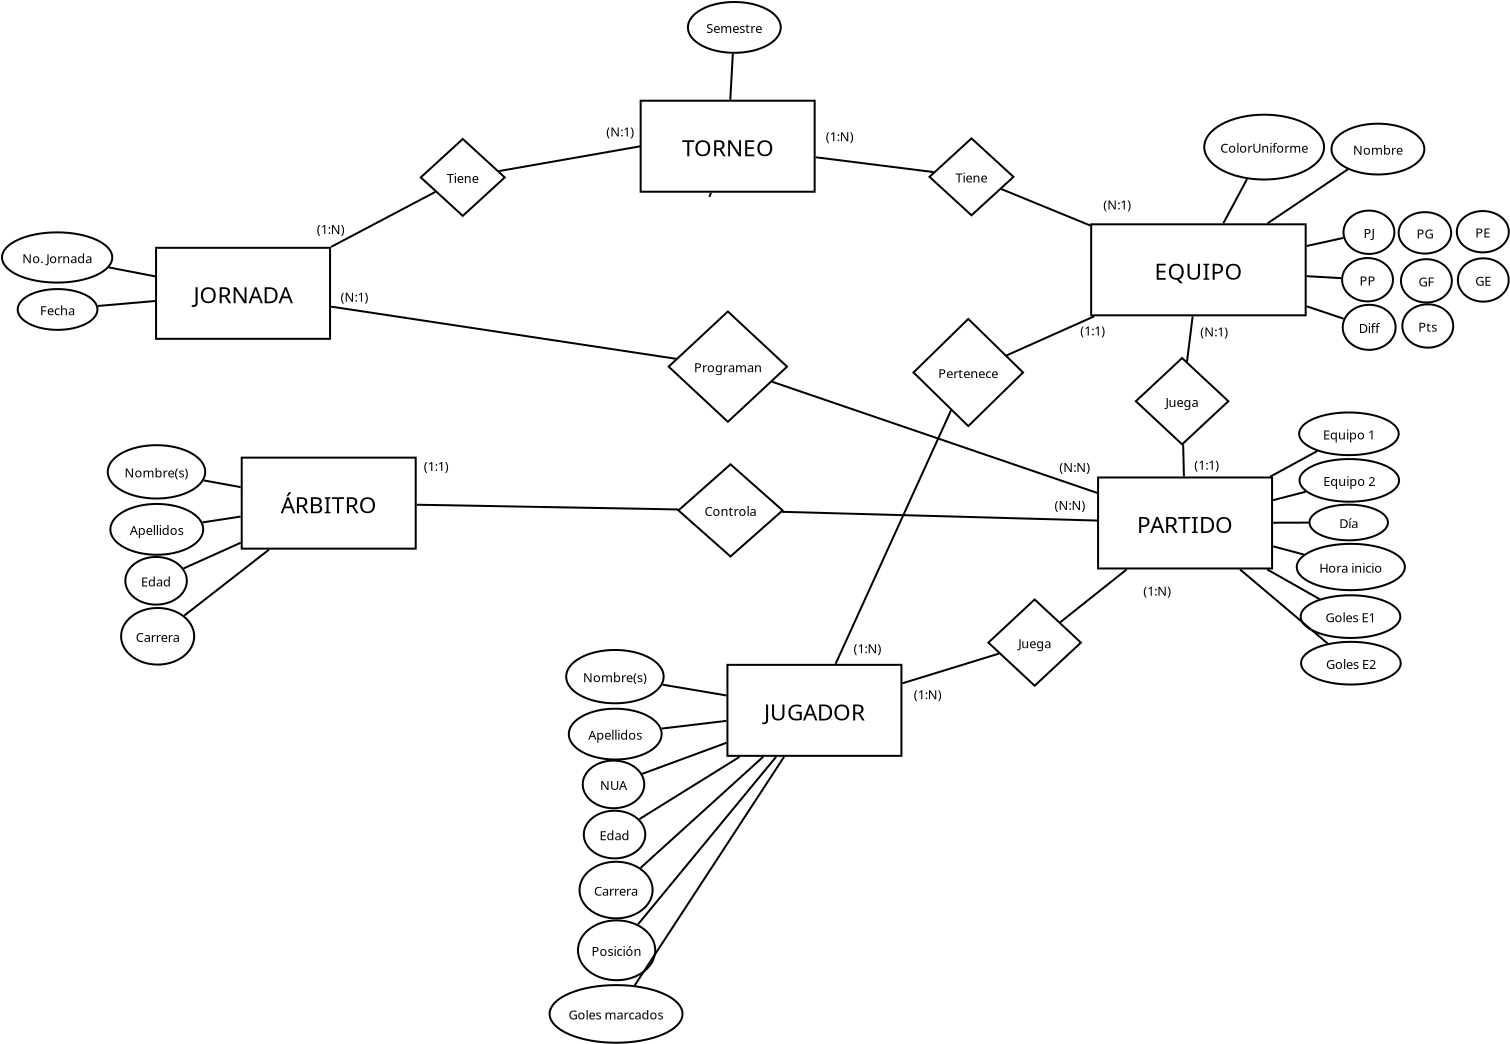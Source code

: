 <?xml version="1.0" encoding="UTF-8"?>
<dia:diagram xmlns:dia="http://www.lysator.liu.se/~alla/dia/">
  <dia:layer name="Fondo" visible="true" active="true">
    <dia:object type="Flowchart - Box" version="0" id="O0">
      <dia:attribute name="obj_pos">
        <dia:point val="-1.705,-3.966"/>
      </dia:attribute>
      <dia:attribute name="obj_bb">
        <dia:rectangle val="-1.755,-4.016;7.045,0.634"/>
      </dia:attribute>
      <dia:attribute name="elem_corner">
        <dia:point val="-1.705,-3.966"/>
      </dia:attribute>
      <dia:attribute name="elem_width">
        <dia:real val="8.7"/>
      </dia:attribute>
      <dia:attribute name="elem_height">
        <dia:real val="4.55"/>
      </dia:attribute>
      <dia:attribute name="border_width">
        <dia:real val="0.1"/>
      </dia:attribute>
      <dia:attribute name="show_background">
        <dia:boolean val="true"/>
      </dia:attribute>
      <dia:attribute name="padding">
        <dia:real val="0.5"/>
      </dia:attribute>
      <dia:attribute name="text">
        <dia:composite type="text">
          <dia:attribute name="string">
            <dia:string>#TORNEO#</dia:string>
          </dia:attribute>
          <dia:attribute name="font">
            <dia:font family="sans" style="0" name="Helvetica"/>
          </dia:attribute>
          <dia:attribute name="height">
            <dia:real val="1.411"/>
          </dia:attribute>
          <dia:attribute name="pos">
            <dia:point val="2.645,-1.374"/>
          </dia:attribute>
          <dia:attribute name="color">
            <dia:color val="#000000"/>
          </dia:attribute>
          <dia:attribute name="alignment">
            <dia:enum val="1"/>
          </dia:attribute>
        </dia:composite>
      </dia:attribute>
    </dia:object>
    <dia:object type="Flowchart - Box" version="0" id="O1">
      <dia:attribute name="obj_pos">
        <dia:point val="20.821,2.214"/>
      </dia:attribute>
      <dia:attribute name="obj_bb">
        <dia:rectangle val="20.771,2.164;31.596,6.814"/>
      </dia:attribute>
      <dia:attribute name="elem_corner">
        <dia:point val="20.821,2.214"/>
      </dia:attribute>
      <dia:attribute name="elem_width">
        <dia:real val="10.725"/>
      </dia:attribute>
      <dia:attribute name="elem_height">
        <dia:real val="4.55"/>
      </dia:attribute>
      <dia:attribute name="border_width">
        <dia:real val="0.1"/>
      </dia:attribute>
      <dia:attribute name="show_background">
        <dia:boolean val="true"/>
      </dia:attribute>
      <dia:attribute name="padding">
        <dia:real val="0.5"/>
      </dia:attribute>
      <dia:attribute name="text">
        <dia:composite type="text">
          <dia:attribute name="string">
            <dia:string>#EQUIPO#</dia:string>
          </dia:attribute>
          <dia:attribute name="font">
            <dia:font family="sans" style="0" name="Helvetica"/>
          </dia:attribute>
          <dia:attribute name="height">
            <dia:real val="1.411"/>
          </dia:attribute>
          <dia:attribute name="pos">
            <dia:point val="26.183,4.806"/>
          </dia:attribute>
          <dia:attribute name="color">
            <dia:color val="#000000"/>
          </dia:attribute>
          <dia:attribute name="alignment">
            <dia:enum val="1"/>
          </dia:attribute>
        </dia:composite>
      </dia:attribute>
    </dia:object>
    <dia:object type="Flowchart - Box" version="0" id="O2">
      <dia:attribute name="obj_pos">
        <dia:point val="2.634,24.24"/>
      </dia:attribute>
      <dia:attribute name="obj_bb">
        <dia:rectangle val="2.584,24.19;11.384,28.84"/>
      </dia:attribute>
      <dia:attribute name="elem_corner">
        <dia:point val="2.634,24.24"/>
      </dia:attribute>
      <dia:attribute name="elem_width">
        <dia:real val="8.7"/>
      </dia:attribute>
      <dia:attribute name="elem_height">
        <dia:real val="4.55"/>
      </dia:attribute>
      <dia:attribute name="border_width">
        <dia:real val="0.1"/>
      </dia:attribute>
      <dia:attribute name="show_background">
        <dia:boolean val="true"/>
      </dia:attribute>
      <dia:attribute name="padding">
        <dia:real val="0.5"/>
      </dia:attribute>
      <dia:attribute name="text">
        <dia:composite type="text">
          <dia:attribute name="string">
            <dia:string>#JUGADOR#</dia:string>
          </dia:attribute>
          <dia:attribute name="font">
            <dia:font family="sans" style="0" name="Helvetica"/>
          </dia:attribute>
          <dia:attribute name="height">
            <dia:real val="1.411"/>
          </dia:attribute>
          <dia:attribute name="pos">
            <dia:point val="6.984,26.832"/>
          </dia:attribute>
          <dia:attribute name="color">
            <dia:color val="#000000"/>
          </dia:attribute>
          <dia:attribute name="alignment">
            <dia:enum val="1"/>
          </dia:attribute>
        </dia:composite>
      </dia:attribute>
    </dia:object>
    <dia:object type="Flowchart - Box" version="0" id="O3">
      <dia:attribute name="obj_pos">
        <dia:point val="-25.935,3.389"/>
      </dia:attribute>
      <dia:attribute name="obj_bb">
        <dia:rectangle val="-25.985,3.339;-17.185,7.989"/>
      </dia:attribute>
      <dia:attribute name="elem_corner">
        <dia:point val="-25.935,3.389"/>
      </dia:attribute>
      <dia:attribute name="elem_width">
        <dia:real val="8.7"/>
      </dia:attribute>
      <dia:attribute name="elem_height">
        <dia:real val="4.55"/>
      </dia:attribute>
      <dia:attribute name="border_width">
        <dia:real val="0.1"/>
      </dia:attribute>
      <dia:attribute name="show_background">
        <dia:boolean val="true"/>
      </dia:attribute>
      <dia:attribute name="padding">
        <dia:real val="0.5"/>
      </dia:attribute>
      <dia:attribute name="text">
        <dia:composite type="text">
          <dia:attribute name="string">
            <dia:string>#JORNADA#</dia:string>
          </dia:attribute>
          <dia:attribute name="font">
            <dia:font family="sans" style="0" name="Helvetica"/>
          </dia:attribute>
          <dia:attribute name="height">
            <dia:real val="1.411"/>
          </dia:attribute>
          <dia:attribute name="pos">
            <dia:point val="-21.585,5.981"/>
          </dia:attribute>
          <dia:attribute name="color">
            <dia:color val="#000000"/>
          </dia:attribute>
          <dia:attribute name="alignment">
            <dia:enum val="1"/>
          </dia:attribute>
        </dia:composite>
      </dia:attribute>
    </dia:object>
    <dia:object type="Flowchart - Box" version="0" id="O4">
      <dia:attribute name="obj_pos">
        <dia:point val="-21.652,13.88"/>
      </dia:attribute>
      <dia:attribute name="obj_bb">
        <dia:rectangle val="-21.702,13.83;-12.902,18.48"/>
      </dia:attribute>
      <dia:attribute name="elem_corner">
        <dia:point val="-21.652,13.88"/>
      </dia:attribute>
      <dia:attribute name="elem_width">
        <dia:real val="8.7"/>
      </dia:attribute>
      <dia:attribute name="elem_height">
        <dia:real val="4.55"/>
      </dia:attribute>
      <dia:attribute name="border_width">
        <dia:real val="0.1"/>
      </dia:attribute>
      <dia:attribute name="show_background">
        <dia:boolean val="true"/>
      </dia:attribute>
      <dia:attribute name="padding">
        <dia:real val="0.5"/>
      </dia:attribute>
      <dia:attribute name="text">
        <dia:composite type="text">
          <dia:attribute name="string">
            <dia:string>#ÁRBITRO#</dia:string>
          </dia:attribute>
          <dia:attribute name="font">
            <dia:font family="sans" style="0" name="Helvetica"/>
          </dia:attribute>
          <dia:attribute name="height">
            <dia:real val="1.411"/>
          </dia:attribute>
          <dia:attribute name="pos">
            <dia:point val="-17.302,16.472"/>
          </dia:attribute>
          <dia:attribute name="color">
            <dia:color val="#000000"/>
          </dia:attribute>
          <dia:attribute name="alignment">
            <dia:enum val="1"/>
          </dia:attribute>
        </dia:composite>
      </dia:attribute>
    </dia:object>
    <dia:object type="Flowchart - Box" version="0" id="O5">
      <dia:attribute name="obj_pos">
        <dia:point val="21.166,14.872"/>
      </dia:attribute>
      <dia:attribute name="obj_bb">
        <dia:rectangle val="21.116,14.822;29.916,19.472"/>
      </dia:attribute>
      <dia:attribute name="elem_corner">
        <dia:point val="21.166,14.872"/>
      </dia:attribute>
      <dia:attribute name="elem_width">
        <dia:real val="8.7"/>
      </dia:attribute>
      <dia:attribute name="elem_height">
        <dia:real val="4.55"/>
      </dia:attribute>
      <dia:attribute name="border_width">
        <dia:real val="0.1"/>
      </dia:attribute>
      <dia:attribute name="show_background">
        <dia:boolean val="true"/>
      </dia:attribute>
      <dia:attribute name="padding">
        <dia:real val="0.5"/>
      </dia:attribute>
      <dia:attribute name="text">
        <dia:composite type="text">
          <dia:attribute name="string">
            <dia:string>#PARTIDO#</dia:string>
          </dia:attribute>
          <dia:attribute name="font">
            <dia:font family="sans" style="0" name="Helvetica"/>
          </dia:attribute>
          <dia:attribute name="height">
            <dia:real val="1.411"/>
          </dia:attribute>
          <dia:attribute name="pos">
            <dia:point val="25.516,17.464"/>
          </dia:attribute>
          <dia:attribute name="color">
            <dia:color val="#000000"/>
          </dia:attribute>
          <dia:attribute name="alignment">
            <dia:enum val="1"/>
          </dia:attribute>
        </dia:composite>
      </dia:attribute>
    </dia:object>
    <dia:object type="Flowchart - Diamond" version="0" id="O6">
      <dia:attribute name="obj_pos">
        <dia:point val="-12.668,-2.026"/>
      </dia:attribute>
      <dia:attribute name="obj_bb">
        <dia:rectangle val="-12.718,-2.076;-8.481,1.813"/>
      </dia:attribute>
      <dia:attribute name="elem_corner">
        <dia:point val="-12.668,-2.026"/>
      </dia:attribute>
      <dia:attribute name="elem_width">
        <dia:real val="4.137"/>
      </dia:attribute>
      <dia:attribute name="elem_height">
        <dia:real val="3.789"/>
      </dia:attribute>
      <dia:attribute name="show_background">
        <dia:boolean val="true"/>
      </dia:attribute>
      <dia:attribute name="padding">
        <dia:real val="0.354"/>
      </dia:attribute>
      <dia:attribute name="text">
        <dia:composite type="text">
          <dia:attribute name="string">
            <dia:string>#Tiene#</dia:string>
          </dia:attribute>
          <dia:attribute name="font">
            <dia:font family="sans" style="0" name="Helvetica"/>
          </dia:attribute>
          <dia:attribute name="height">
            <dia:real val="0.8"/>
          </dia:attribute>
          <dia:attribute name="pos">
            <dia:point val="-10.6,0.049"/>
          </dia:attribute>
          <dia:attribute name="color">
            <dia:color val="#000000"/>
          </dia:attribute>
          <dia:attribute name="alignment">
            <dia:enum val="1"/>
          </dia:attribute>
        </dia:composite>
      </dia:attribute>
    </dia:object>
    <dia:object type="Standard - Line" version="0" id="O7">
      <dia:attribute name="obj_pos">
        <dia:point val="1.81,0.634"/>
      </dia:attribute>
      <dia:attribute name="obj_bb">
        <dia:rectangle val="1.672,0.57;1.874,0.904"/>
      </dia:attribute>
      <dia:attribute name="conn_endpoints">
        <dia:point val="1.81,0.634"/>
        <dia:point val="1.736,0.84"/>
      </dia:attribute>
      <dia:attribute name="numcp">
        <dia:int val="1"/>
      </dia:attribute>
      <dia:connections>
        <dia:connection handle="0" to="O0" connection="16"/>
      </dia:connections>
    </dia:object>
    <dia:object type="Standard - Line" version="0" id="O8">
      <dia:attribute name="obj_pos">
        <dia:point val="-1.705,-1.691"/>
      </dia:attribute>
      <dia:attribute name="obj_bb">
        <dia:rectangle val="-8.876,-1.749;-1.647,-0.386"/>
      </dia:attribute>
      <dia:attribute name="conn_endpoints">
        <dia:point val="-1.705,-1.691"/>
        <dia:point val="-8.818,-0.444"/>
      </dia:attribute>
      <dia:attribute name="numcp">
        <dia:int val="1"/>
      </dia:attribute>
      <dia:connections>
        <dia:connection handle="0" to="O0" connection="7"/>
        <dia:connection handle="1" to="O6" connection="16"/>
      </dia:connections>
    </dia:object>
    <dia:object type="Standard - Line" version="0" id="O9">
      <dia:attribute name="obj_pos">
        <dia:point val="-17.185,3.343"/>
      </dia:attribute>
      <dia:attribute name="obj_bb">
        <dia:rectangle val="-17.253,0.512;-11.879,3.41"/>
      </dia:attribute>
      <dia:attribute name="conn_endpoints">
        <dia:point val="-17.185,3.343"/>
        <dia:point val="-11.947,0.579"/>
      </dia:attribute>
      <dia:attribute name="numcp">
        <dia:int val="1"/>
      </dia:attribute>
      <dia:connections>
        <dia:connection handle="0" to="O3" connection="16"/>
        <dia:connection handle="1" to="O6" connection="16"/>
      </dia:connections>
    </dia:object>
    <dia:object type="Standard - Text" version="1" id="O10">
      <dia:attribute name="obj_pos">
        <dia:point val="-3.426,-2.181"/>
      </dia:attribute>
      <dia:attribute name="obj_bb">
        <dia:rectangle val="-3.426,-2.761;-2.006,-2.046"/>
      </dia:attribute>
      <dia:attribute name="text">
        <dia:composite type="text">
          <dia:attribute name="string">
            <dia:string>#(N:1)#</dia:string>
          </dia:attribute>
          <dia:attribute name="font">
            <dia:font family="sans" style="0" name="Helvetica"/>
          </dia:attribute>
          <dia:attribute name="height">
            <dia:real val="0.8"/>
          </dia:attribute>
          <dia:attribute name="pos">
            <dia:point val="-3.426,-2.181"/>
          </dia:attribute>
          <dia:attribute name="color">
            <dia:color val="#000000"/>
          </dia:attribute>
          <dia:attribute name="alignment">
            <dia:enum val="0"/>
          </dia:attribute>
        </dia:composite>
      </dia:attribute>
      <dia:attribute name="valign">
        <dia:enum val="3"/>
      </dia:attribute>
    </dia:object>
    <dia:object type="Standard - Text" version="1" id="O11">
      <dia:attribute name="obj_pos">
        <dia:point val="-17.904,2.698"/>
      </dia:attribute>
      <dia:attribute name="obj_bb">
        <dia:rectangle val="-17.904,2.118;-16.485,2.833"/>
      </dia:attribute>
      <dia:attribute name="text">
        <dia:composite type="text">
          <dia:attribute name="string">
            <dia:string>#(1:N)#</dia:string>
          </dia:attribute>
          <dia:attribute name="font">
            <dia:font family="sans" style="0" name="Helvetica"/>
          </dia:attribute>
          <dia:attribute name="height">
            <dia:real val="0.8"/>
          </dia:attribute>
          <dia:attribute name="pos">
            <dia:point val="-17.904,2.698"/>
          </dia:attribute>
          <dia:attribute name="color">
            <dia:color val="#000000"/>
          </dia:attribute>
          <dia:attribute name="alignment">
            <dia:enum val="0"/>
          </dia:attribute>
        </dia:composite>
      </dia:attribute>
      <dia:attribute name="valign">
        <dia:enum val="3"/>
      </dia:attribute>
    </dia:object>
    <dia:object type="Flowchart - Diamond" version="0" id="O12">
      <dia:attribute name="obj_pos">
        <dia:point val="12.768,-2.054"/>
      </dia:attribute>
      <dia:attribute name="obj_bb">
        <dia:rectangle val="12.717,-2.104;16.954,1.785"/>
      </dia:attribute>
      <dia:attribute name="elem_corner">
        <dia:point val="12.768,-2.054"/>
      </dia:attribute>
      <dia:attribute name="elem_width">
        <dia:real val="4.137"/>
      </dia:attribute>
      <dia:attribute name="elem_height">
        <dia:real val="3.789"/>
      </dia:attribute>
      <dia:attribute name="show_background">
        <dia:boolean val="true"/>
      </dia:attribute>
      <dia:attribute name="padding">
        <dia:real val="0.354"/>
      </dia:attribute>
      <dia:attribute name="text">
        <dia:composite type="text">
          <dia:attribute name="string">
            <dia:string>#Tiene#</dia:string>
          </dia:attribute>
          <dia:attribute name="font">
            <dia:font family="sans" style="0" name="Helvetica"/>
          </dia:attribute>
          <dia:attribute name="height">
            <dia:real val="0.8"/>
          </dia:attribute>
          <dia:attribute name="pos">
            <dia:point val="14.836,0.02"/>
          </dia:attribute>
          <dia:attribute name="color">
            <dia:color val="#000000"/>
          </dia:attribute>
          <dia:attribute name="alignment">
            <dia:enum val="1"/>
          </dia:attribute>
        </dia:composite>
      </dia:attribute>
    </dia:object>
    <dia:object type="Standard - Line" version="0" id="O13">
      <dia:attribute name="obj_pos">
        <dia:point val="7.045,-1.138"/>
      </dia:attribute>
      <dia:attribute name="obj_bb">
        <dia:rectangle val="6.989,-1.194;13.025,-0.338"/>
      </dia:attribute>
      <dia:attribute name="conn_endpoints">
        <dia:point val="7.045,-1.138"/>
        <dia:point val="12.969,-0.394"/>
      </dia:attribute>
      <dia:attribute name="numcp">
        <dia:int val="1"/>
      </dia:attribute>
      <dia:connections>
        <dia:connection handle="0" to="O0" connection="16"/>
        <dia:connection handle="1" to="O12" connection="16"/>
      </dia:connections>
    </dia:object>
    <dia:object type="Standard - Line" version="0" id="O14">
      <dia:attribute name="obj_pos">
        <dia:point val="16.302,0.441"/>
      </dia:attribute>
      <dia:attribute name="obj_bb">
        <dia:rectangle val="16.237,0.376;20.838,2.338"/>
      </dia:attribute>
      <dia:attribute name="conn_endpoints">
        <dia:point val="16.302,0.441"/>
        <dia:point val="20.773,2.272"/>
      </dia:attribute>
      <dia:attribute name="numcp">
        <dia:int val="1"/>
      </dia:attribute>
      <dia:connections>
        <dia:connection handle="0" to="O12" connection="16"/>
        <dia:connection handle="1" to="O1" connection="16"/>
      </dia:connections>
    </dia:object>
    <dia:object type="Standard - Text" version="1" id="O15">
      <dia:attribute name="obj_pos">
        <dia:point val="7.544,-1.94"/>
      </dia:attribute>
      <dia:attribute name="obj_bb">
        <dia:rectangle val="7.544,-2.52;8.964,-1.805"/>
      </dia:attribute>
      <dia:attribute name="text">
        <dia:composite type="text">
          <dia:attribute name="string">
            <dia:string>#(1:N)#</dia:string>
          </dia:attribute>
          <dia:attribute name="font">
            <dia:font family="sans" style="0" name="Helvetica"/>
          </dia:attribute>
          <dia:attribute name="height">
            <dia:real val="0.8"/>
          </dia:attribute>
          <dia:attribute name="pos">
            <dia:point val="7.544,-1.94"/>
          </dia:attribute>
          <dia:attribute name="color">
            <dia:color val="#000000"/>
          </dia:attribute>
          <dia:attribute name="alignment">
            <dia:enum val="0"/>
          </dia:attribute>
        </dia:composite>
      </dia:attribute>
      <dia:attribute name="valign">
        <dia:enum val="3"/>
      </dia:attribute>
    </dia:object>
    <dia:object type="Standard - Text" version="1" id="O16">
      <dia:attribute name="obj_pos">
        <dia:point val="21.428,1.467"/>
      </dia:attribute>
      <dia:attribute name="obj_bb">
        <dia:rectangle val="21.428,0.887;22.848,1.602"/>
      </dia:attribute>
      <dia:attribute name="text">
        <dia:composite type="text">
          <dia:attribute name="string">
            <dia:string>#(N:1)#</dia:string>
          </dia:attribute>
          <dia:attribute name="font">
            <dia:font family="sans" style="0" name="Helvetica"/>
          </dia:attribute>
          <dia:attribute name="height">
            <dia:real val="0.8"/>
          </dia:attribute>
          <dia:attribute name="pos">
            <dia:point val="21.428,1.467"/>
          </dia:attribute>
          <dia:attribute name="color">
            <dia:color val="#000000"/>
          </dia:attribute>
          <dia:attribute name="alignment">
            <dia:enum val="0"/>
          </dia:attribute>
        </dia:composite>
      </dia:attribute>
      <dia:attribute name="valign">
        <dia:enum val="3"/>
      </dia:attribute>
    </dia:object>
    <dia:object type="Flowchart - Diamond" version="0" id="O17">
      <dia:attribute name="obj_pos">
        <dia:point val="-0.19,6.677"/>
      </dia:attribute>
      <dia:attribute name="obj_bb">
        <dia:rectangle val="-0.239,6.627;5.551,12.033"/>
      </dia:attribute>
      <dia:attribute name="elem_corner">
        <dia:point val="-0.19,6.677"/>
      </dia:attribute>
      <dia:attribute name="elem_width">
        <dia:real val="5.691"/>
      </dia:attribute>
      <dia:attribute name="elem_height">
        <dia:real val="5.306"/>
      </dia:attribute>
      <dia:attribute name="show_background">
        <dia:boolean val="true"/>
      </dia:attribute>
      <dia:attribute name="padding">
        <dia:real val="0.354"/>
      </dia:attribute>
      <dia:attribute name="text">
        <dia:composite type="text">
          <dia:attribute name="string">
            <dia:string>#Programan#</dia:string>
          </dia:attribute>
          <dia:attribute name="font">
            <dia:font family="sans" style="0" name="Helvetica"/>
          </dia:attribute>
          <dia:attribute name="height">
            <dia:real val="0.8"/>
          </dia:attribute>
          <dia:attribute name="pos">
            <dia:point val="2.656,9.51"/>
          </dia:attribute>
          <dia:attribute name="color">
            <dia:color val="#000000"/>
          </dia:attribute>
          <dia:attribute name="alignment">
            <dia:enum val="1"/>
          </dia:attribute>
        </dia:composite>
      </dia:attribute>
    </dia:object>
    <dia:object type="Standard - Line" version="0" id="O18">
      <dia:attribute name="obj_pos">
        <dia:point val="-17.186,6.329"/>
      </dia:attribute>
      <dia:attribute name="obj_bb">
        <dia:rectangle val="-17.243,6.272;0.22,9.01"/>
      </dia:attribute>
      <dia:attribute name="conn_endpoints">
        <dia:point val="-17.186,6.329"/>
        <dia:point val="0.163,8.953"/>
      </dia:attribute>
      <dia:attribute name="numcp">
        <dia:int val="1"/>
      </dia:attribute>
      <dia:connections>
        <dia:connection handle="0" to="O3" connection="16"/>
        <dia:connection handle="1" to="O17" connection="16"/>
      </dia:connections>
    </dia:object>
    <dia:object type="Standard - Line" version="0" id="O19">
      <dia:attribute name="obj_pos">
        <dia:point val="4.777,10.055"/>
      </dia:attribute>
      <dia:attribute name="obj_bb">
        <dia:rectangle val="4.713,9.992;21.18,15.706"/>
      </dia:attribute>
      <dia:attribute name="conn_endpoints">
        <dia:point val="4.777,10.055"/>
        <dia:point val="21.116,15.643"/>
      </dia:attribute>
      <dia:attribute name="numcp">
        <dia:int val="1"/>
      </dia:attribute>
      <dia:connections>
        <dia:connection handle="0" to="O17" connection="16"/>
        <dia:connection handle="1" to="O5" connection="16"/>
      </dia:connections>
    </dia:object>
    <dia:object type="Standard - Text" version="1" id="O20">
      <dia:attribute name="obj_pos">
        <dia:point val="-16.715,6.084"/>
      </dia:attribute>
      <dia:attribute name="obj_bb">
        <dia:rectangle val="-16.715,5.504;-15.295,6.219"/>
      </dia:attribute>
      <dia:attribute name="text">
        <dia:composite type="text">
          <dia:attribute name="string">
            <dia:string>#(N:1)#</dia:string>
          </dia:attribute>
          <dia:attribute name="font">
            <dia:font family="sans" style="0" name="Helvetica"/>
          </dia:attribute>
          <dia:attribute name="height">
            <dia:real val="0.8"/>
          </dia:attribute>
          <dia:attribute name="pos">
            <dia:point val="-16.715,6.084"/>
          </dia:attribute>
          <dia:attribute name="color">
            <dia:color val="#000000"/>
          </dia:attribute>
          <dia:attribute name="alignment">
            <dia:enum val="0"/>
          </dia:attribute>
        </dia:composite>
      </dia:attribute>
      <dia:attribute name="valign">
        <dia:enum val="3"/>
      </dia:attribute>
    </dia:object>
    <dia:object type="Standard - Text" version="1" id="O21">
      <dia:attribute name="obj_pos">
        <dia:point val="19.228,14.595"/>
      </dia:attribute>
      <dia:attribute name="obj_bb">
        <dia:rectangle val="19.228,14.015;20.756,14.73"/>
      </dia:attribute>
      <dia:attribute name="text">
        <dia:composite type="text">
          <dia:attribute name="string">
            <dia:string>#(N:N)#</dia:string>
          </dia:attribute>
          <dia:attribute name="font">
            <dia:font family="sans" style="0" name="Helvetica"/>
          </dia:attribute>
          <dia:attribute name="height">
            <dia:real val="0.8"/>
          </dia:attribute>
          <dia:attribute name="pos">
            <dia:point val="19.228,14.595"/>
          </dia:attribute>
          <dia:attribute name="color">
            <dia:color val="#000000"/>
          </dia:attribute>
          <dia:attribute name="alignment">
            <dia:enum val="0"/>
          </dia:attribute>
        </dia:composite>
      </dia:attribute>
      <dia:attribute name="valign">
        <dia:enum val="3"/>
      </dia:attribute>
    </dia:object>
    <dia:object type="Flowchart - Diamond" version="0" id="O22">
      <dia:attribute name="obj_pos">
        <dia:point val="0.268,14.29"/>
      </dia:attribute>
      <dia:attribute name="obj_bb">
        <dia:rectangle val="0.218,14.24;5.357,18.798"/>
      </dia:attribute>
      <dia:attribute name="elem_corner">
        <dia:point val="0.268,14.29"/>
      </dia:attribute>
      <dia:attribute name="elem_width">
        <dia:real val="5.039"/>
      </dia:attribute>
      <dia:attribute name="elem_height">
        <dia:real val="4.457"/>
      </dia:attribute>
      <dia:attribute name="show_background">
        <dia:boolean val="true"/>
      </dia:attribute>
      <dia:attribute name="padding">
        <dia:real val="0.354"/>
      </dia:attribute>
      <dia:attribute name="text">
        <dia:composite type="text">
          <dia:attribute name="string">
            <dia:string>#Controla#</dia:string>
          </dia:attribute>
          <dia:attribute name="font">
            <dia:font family="sans" style="0" name="Helvetica"/>
          </dia:attribute>
          <dia:attribute name="height">
            <dia:real val="0.8"/>
          </dia:attribute>
          <dia:attribute name="pos">
            <dia:point val="2.788,16.699"/>
          </dia:attribute>
          <dia:attribute name="color">
            <dia:color val="#000000"/>
          </dia:attribute>
          <dia:attribute name="alignment">
            <dia:enum val="1"/>
          </dia:attribute>
        </dia:composite>
      </dia:attribute>
    </dia:object>
    <dia:object type="Standard - Line" version="0" id="O23">
      <dia:attribute name="obj_pos">
        <dia:point val="-12.902,16.235"/>
      </dia:attribute>
      <dia:attribute name="obj_bb">
        <dia:rectangle val="-12.952,16.184;0.315,16.524"/>
      </dia:attribute>
      <dia:attribute name="conn_endpoints">
        <dia:point val="-12.902,16.235"/>
        <dia:point val="0.264,16.473"/>
      </dia:attribute>
      <dia:attribute name="numcp">
        <dia:int val="1"/>
      </dia:attribute>
      <dia:connections>
        <dia:connection handle="0" to="O4" connection="16"/>
        <dia:connection handle="1" to="O22" connection="16"/>
      </dia:connections>
    </dia:object>
    <dia:object type="Standard - Line" version="0" id="O24">
      <dia:attribute name="obj_pos">
        <dia:point val="5.285,16.588"/>
      </dia:attribute>
      <dia:attribute name="obj_bb">
        <dia:rectangle val="5.234,16.537;21.169,17.077"/>
      </dia:attribute>
      <dia:attribute name="conn_endpoints">
        <dia:point val="5.285,16.588"/>
        <dia:point val="21.118,17.026"/>
      </dia:attribute>
      <dia:attribute name="numcp">
        <dia:int val="1"/>
      </dia:attribute>
      <dia:connections>
        <dia:connection handle="0" to="O22" connection="16"/>
        <dia:connection handle="1" to="O5" connection="16"/>
      </dia:connections>
    </dia:object>
    <dia:object type="Standard - Text" version="1" id="O25">
      <dia:attribute name="obj_pos">
        <dia:point val="-12.553,14.545"/>
      </dia:attribute>
      <dia:attribute name="obj_bb">
        <dia:rectangle val="-12.553,13.965;-11.241,14.68"/>
      </dia:attribute>
      <dia:attribute name="text">
        <dia:composite type="text">
          <dia:attribute name="string">
            <dia:string>#(1:1)#</dia:string>
          </dia:attribute>
          <dia:attribute name="font">
            <dia:font family="sans" style="0" name="Helvetica"/>
          </dia:attribute>
          <dia:attribute name="height">
            <dia:real val="0.8"/>
          </dia:attribute>
          <dia:attribute name="pos">
            <dia:point val="-12.553,14.545"/>
          </dia:attribute>
          <dia:attribute name="color">
            <dia:color val="#000000"/>
          </dia:attribute>
          <dia:attribute name="alignment">
            <dia:enum val="0"/>
          </dia:attribute>
        </dia:composite>
      </dia:attribute>
      <dia:attribute name="valign">
        <dia:enum val="3"/>
      </dia:attribute>
    </dia:object>
    <dia:object type="Standard - Text" version="1" id="O26">
      <dia:attribute name="obj_pos">
        <dia:point val="18.991,16.498"/>
      </dia:attribute>
      <dia:attribute name="obj_bb">
        <dia:rectangle val="18.991,15.918;20.518,16.633"/>
      </dia:attribute>
      <dia:attribute name="text">
        <dia:composite type="text">
          <dia:attribute name="string">
            <dia:string>#(N:N)#</dia:string>
          </dia:attribute>
          <dia:attribute name="font">
            <dia:font family="sans" style="0" name="Helvetica"/>
          </dia:attribute>
          <dia:attribute name="height">
            <dia:real val="0.8"/>
          </dia:attribute>
          <dia:attribute name="pos">
            <dia:point val="18.991,16.498"/>
          </dia:attribute>
          <dia:attribute name="color">
            <dia:color val="#000000"/>
          </dia:attribute>
          <dia:attribute name="alignment">
            <dia:enum val="0"/>
          </dia:attribute>
        </dia:composite>
      </dia:attribute>
      <dia:attribute name="valign">
        <dia:enum val="3"/>
      </dia:attribute>
    </dia:object>
    <dia:object type="Standard - Line" version="0" id="O27">
      <dia:attribute name="obj_pos">
        <dia:point val="6.984,26.515"/>
      </dia:attribute>
      <dia:attribute name="obj_bb">
        <dia:rectangle val="6.984,26.515;6.984,26.515"/>
      </dia:attribute>
      <dia:attribute name="conn_endpoints">
        <dia:point val="6.984,26.515"/>
        <dia:point val="6.984,26.515"/>
      </dia:attribute>
      <dia:attribute name="numcp">
        <dia:int val="1"/>
      </dia:attribute>
      <dia:connections>
        <dia:connection handle="0" to="O2" connection="16"/>
        <dia:connection handle="1" to="O2" connection="16"/>
      </dia:connections>
    </dia:object>
    <dia:object type="Flowchart - Diamond" version="0" id="O28">
      <dia:attribute name="obj_pos">
        <dia:point val="15.681,20.972"/>
      </dia:attribute>
      <dia:attribute name="obj_bb">
        <dia:rectangle val="15.631,20.922;20.357,25.335"/>
      </dia:attribute>
      <dia:attribute name="elem_corner">
        <dia:point val="15.681,20.972"/>
      </dia:attribute>
      <dia:attribute name="elem_width">
        <dia:real val="4.626"/>
      </dia:attribute>
      <dia:attribute name="elem_height">
        <dia:real val="4.313"/>
      </dia:attribute>
      <dia:attribute name="show_background">
        <dia:boolean val="true"/>
      </dia:attribute>
      <dia:attribute name="padding">
        <dia:real val="0.354"/>
      </dia:attribute>
      <dia:attribute name="text">
        <dia:composite type="text">
          <dia:attribute name="string">
            <dia:string>#Juega#</dia:string>
          </dia:attribute>
          <dia:attribute name="font">
            <dia:font family="sans" style="0" name="Helvetica"/>
          </dia:attribute>
          <dia:attribute name="height">
            <dia:real val="0.8"/>
          </dia:attribute>
          <dia:attribute name="pos">
            <dia:point val="17.994,23.309"/>
          </dia:attribute>
          <dia:attribute name="color">
            <dia:color val="#000000"/>
          </dia:attribute>
          <dia:attribute name="alignment">
            <dia:enum val="1"/>
          </dia:attribute>
        </dia:composite>
      </dia:attribute>
    </dia:object>
    <dia:object type="Standard - Line" version="0" id="O29">
      <dia:attribute name="obj_pos">
        <dia:point val="11.383,25.162"/>
      </dia:attribute>
      <dia:attribute name="obj_bb">
        <dia:rectangle val="11.32,23.613;16.277,25.224"/>
      </dia:attribute>
      <dia:attribute name="conn_endpoints">
        <dia:point val="11.383,25.162"/>
        <dia:point val="16.214,23.676"/>
      </dia:attribute>
      <dia:attribute name="numcp">
        <dia:int val="1"/>
      </dia:attribute>
      <dia:connections>
        <dia:connection handle="0" to="O2" connection="16"/>
        <dia:connection handle="1" to="O28" connection="16"/>
      </dia:connections>
    </dia:object>
    <dia:object type="Standard - Line" version="0" id="O30">
      <dia:attribute name="obj_pos">
        <dia:point val="19.271,22.113"/>
      </dia:attribute>
      <dia:attribute name="obj_bb">
        <dia:rectangle val="19.201,19.402;22.662,22.183"/>
      </dia:attribute>
      <dia:attribute name="conn_endpoints">
        <dia:point val="19.271,22.113"/>
        <dia:point val="22.592,19.472"/>
      </dia:attribute>
      <dia:attribute name="numcp">
        <dia:int val="1"/>
      </dia:attribute>
      <dia:connections>
        <dia:connection handle="0" to="O28" connection="16"/>
        <dia:connection handle="1" to="O5" connection="16"/>
      </dia:connections>
    </dia:object>
    <dia:object type="Standard - Text" version="1" id="O31">
      <dia:attribute name="obj_pos">
        <dia:point val="23.42,20.788"/>
      </dia:attribute>
      <dia:attribute name="obj_bb">
        <dia:rectangle val="23.42,20.208;24.84,20.923"/>
      </dia:attribute>
      <dia:attribute name="text">
        <dia:composite type="text">
          <dia:attribute name="string">
            <dia:string>#(1:N)#</dia:string>
          </dia:attribute>
          <dia:attribute name="font">
            <dia:font family="sans" style="0" name="Helvetica"/>
          </dia:attribute>
          <dia:attribute name="height">
            <dia:real val="0.8"/>
          </dia:attribute>
          <dia:attribute name="pos">
            <dia:point val="23.42,20.788"/>
          </dia:attribute>
          <dia:attribute name="color">
            <dia:color val="#000000"/>
          </dia:attribute>
          <dia:attribute name="alignment">
            <dia:enum val="0"/>
          </dia:attribute>
        </dia:composite>
      </dia:attribute>
      <dia:attribute name="valign">
        <dia:enum val="3"/>
      </dia:attribute>
    </dia:object>
    <dia:object type="Standard - Text" version="1" id="O32">
      <dia:attribute name="obj_pos">
        <dia:point val="11.944,25.962"/>
      </dia:attribute>
      <dia:attribute name="obj_bb">
        <dia:rectangle val="11.944,25.381;13.364,26.096"/>
      </dia:attribute>
      <dia:attribute name="text">
        <dia:composite type="text">
          <dia:attribute name="string">
            <dia:string>#(1:N)#</dia:string>
          </dia:attribute>
          <dia:attribute name="font">
            <dia:font family="sans" style="0" name="Helvetica"/>
          </dia:attribute>
          <dia:attribute name="height">
            <dia:real val="0.8"/>
          </dia:attribute>
          <dia:attribute name="pos">
            <dia:point val="11.944,25.962"/>
          </dia:attribute>
          <dia:attribute name="color">
            <dia:color val="#000000"/>
          </dia:attribute>
          <dia:attribute name="alignment">
            <dia:enum val="0"/>
          </dia:attribute>
        </dia:composite>
      </dia:attribute>
      <dia:attribute name="valign">
        <dia:enum val="3"/>
      </dia:attribute>
    </dia:object>
    <dia:object type="Flowchart - Diamond" version="0" id="O33">
      <dia:attribute name="obj_pos">
        <dia:point val="11.995,6.999"/>
      </dia:attribute>
      <dia:attribute name="obj_bb">
        <dia:rectangle val="11.944,6.949;17.406,12.296"/>
      </dia:attribute>
      <dia:attribute name="elem_corner">
        <dia:point val="11.995,6.999"/>
      </dia:attribute>
      <dia:attribute name="elem_width">
        <dia:real val="5.362"/>
      </dia:attribute>
      <dia:attribute name="elem_height">
        <dia:real val="5.247"/>
      </dia:attribute>
      <dia:attribute name="show_background">
        <dia:boolean val="true"/>
      </dia:attribute>
      <dia:attribute name="padding">
        <dia:real val="0.354"/>
      </dia:attribute>
      <dia:attribute name="text">
        <dia:composite type="text">
          <dia:attribute name="string">
            <dia:string>#Pertenece#</dia:string>
          </dia:attribute>
          <dia:attribute name="font">
            <dia:font family="sans" style="0" name="Helvetica"/>
          </dia:attribute>
          <dia:attribute name="height">
            <dia:real val="0.8"/>
          </dia:attribute>
          <dia:attribute name="pos">
            <dia:point val="14.675,9.802"/>
          </dia:attribute>
          <dia:attribute name="color">
            <dia:color val="#000000"/>
          </dia:attribute>
          <dia:attribute name="alignment">
            <dia:enum val="1"/>
          </dia:attribute>
        </dia:composite>
      </dia:attribute>
    </dia:object>
    <dia:object type="Standard - Line" version="0" id="O34">
      <dia:attribute name="obj_pos">
        <dia:point val="16.547,8.787"/>
      </dia:attribute>
      <dia:attribute name="obj_bb">
        <dia:rectangle val="16.481,6.709;21.125,8.854"/>
      </dia:attribute>
      <dia:attribute name="conn_endpoints">
        <dia:point val="16.547,8.787"/>
        <dia:point val="21.059,6.775"/>
      </dia:attribute>
      <dia:attribute name="numcp">
        <dia:int val="1"/>
      </dia:attribute>
      <dia:connections>
        <dia:connection handle="0" to="O33" connection="16"/>
        <dia:connection handle="1" to="O1" connection="16"/>
      </dia:connections>
    </dia:object>
    <dia:object type="Standard - Line" version="0" id="O35">
      <dia:attribute name="obj_pos">
        <dia:point val="13.834,11.471"/>
      </dia:attribute>
      <dia:attribute name="obj_bb">
        <dia:rectangle val="7.976,11.405;13.9,24.256"/>
      </dia:attribute>
      <dia:attribute name="conn_endpoints">
        <dia:point val="13.834,11.471"/>
        <dia:point val="8.043,24.19"/>
      </dia:attribute>
      <dia:attribute name="numcp">
        <dia:int val="1"/>
      </dia:attribute>
      <dia:connections>
        <dia:connection handle="0" to="O33" connection="16"/>
        <dia:connection handle="1" to="O2" connection="16"/>
      </dia:connections>
    </dia:object>
    <dia:object type="Standard - Text" version="1" id="O36">
      <dia:attribute name="obj_pos">
        <dia:point val="20.269,7.767"/>
      </dia:attribute>
      <dia:attribute name="obj_bb">
        <dia:rectangle val="20.269,7.187;21.581,7.902"/>
      </dia:attribute>
      <dia:attribute name="text">
        <dia:composite type="text">
          <dia:attribute name="string">
            <dia:string>#(1:1)#</dia:string>
          </dia:attribute>
          <dia:attribute name="font">
            <dia:font family="sans" style="0" name="Helvetica"/>
          </dia:attribute>
          <dia:attribute name="height">
            <dia:real val="0.8"/>
          </dia:attribute>
          <dia:attribute name="pos">
            <dia:point val="20.269,7.767"/>
          </dia:attribute>
          <dia:attribute name="color">
            <dia:color val="#000000"/>
          </dia:attribute>
          <dia:attribute name="alignment">
            <dia:enum val="0"/>
          </dia:attribute>
        </dia:composite>
      </dia:attribute>
      <dia:attribute name="valign">
        <dia:enum val="3"/>
      </dia:attribute>
    </dia:object>
    <dia:object type="Standard - Text" version="1" id="O37">
      <dia:attribute name="obj_pos">
        <dia:point val="8.942,23.66"/>
      </dia:attribute>
      <dia:attribute name="obj_bb">
        <dia:rectangle val="8.942,23.08;10.362,23.795"/>
      </dia:attribute>
      <dia:attribute name="text">
        <dia:composite type="text">
          <dia:attribute name="string">
            <dia:string>#(1:N)#</dia:string>
          </dia:attribute>
          <dia:attribute name="font">
            <dia:font family="sans" style="0" name="Helvetica"/>
          </dia:attribute>
          <dia:attribute name="height">
            <dia:real val="0.8"/>
          </dia:attribute>
          <dia:attribute name="pos">
            <dia:point val="8.942,23.66"/>
          </dia:attribute>
          <dia:attribute name="color">
            <dia:color val="#000000"/>
          </dia:attribute>
          <dia:attribute name="alignment">
            <dia:enum val="0"/>
          </dia:attribute>
        </dia:composite>
      </dia:attribute>
      <dia:attribute name="valign">
        <dia:enum val="3"/>
      </dia:attribute>
    </dia:object>
    <dia:object type="Flowchart - Diamond" version="0" id="O38">
      <dia:attribute name="obj_pos">
        <dia:point val="23.054,8.902"/>
      </dia:attribute>
      <dia:attribute name="obj_bb">
        <dia:rectangle val="23.004,8.852;27.73,13.265"/>
      </dia:attribute>
      <dia:attribute name="elem_corner">
        <dia:point val="23.054,8.902"/>
      </dia:attribute>
      <dia:attribute name="elem_width">
        <dia:real val="4.626"/>
      </dia:attribute>
      <dia:attribute name="elem_height">
        <dia:real val="4.313"/>
      </dia:attribute>
      <dia:attribute name="show_background">
        <dia:boolean val="true"/>
      </dia:attribute>
      <dia:attribute name="padding">
        <dia:real val="0.354"/>
      </dia:attribute>
      <dia:attribute name="text">
        <dia:composite type="text">
          <dia:attribute name="string">
            <dia:string>#Juega#</dia:string>
          </dia:attribute>
          <dia:attribute name="font">
            <dia:font family="sans" style="0" name="Helvetica"/>
          </dia:attribute>
          <dia:attribute name="height">
            <dia:real val="0.8"/>
          </dia:attribute>
          <dia:attribute name="pos">
            <dia:point val="25.367,11.238"/>
          </dia:attribute>
          <dia:attribute name="color">
            <dia:color val="#000000"/>
          </dia:attribute>
          <dia:attribute name="alignment">
            <dia:enum val="1"/>
          </dia:attribute>
        </dia:composite>
      </dia:attribute>
    </dia:object>
    <dia:object type="Standard - Line" version="0" id="O39">
      <dia:attribute name="obj_pos">
        <dia:point val="25.895,6.813"/>
      </dia:attribute>
      <dia:attribute name="obj_bb">
        <dia:rectangle val="25.557,6.757;25.95,9.137"/>
      </dia:attribute>
      <dia:attribute name="conn_endpoints">
        <dia:point val="25.895,6.813"/>
        <dia:point val="25.613,9.082"/>
      </dia:attribute>
      <dia:attribute name="numcp">
        <dia:int val="1"/>
      </dia:attribute>
      <dia:connections>
        <dia:connection handle="0" to="O1" connection="16"/>
        <dia:connection handle="1" to="O38" connection="16"/>
      </dia:connections>
    </dia:object>
    <dia:object type="Standard - Line" version="0" id="O40">
      <dia:attribute name="obj_pos">
        <dia:point val="25.419,13.214"/>
      </dia:attribute>
      <dia:attribute name="obj_bb">
        <dia:rectangle val="25.368,13.162;25.51,14.873"/>
      </dia:attribute>
      <dia:attribute name="conn_endpoints">
        <dia:point val="25.419,13.214"/>
        <dia:point val="25.459,14.822"/>
      </dia:attribute>
      <dia:attribute name="numcp">
        <dia:int val="1"/>
      </dia:attribute>
      <dia:connections>
        <dia:connection handle="0" to="O38" connection="16"/>
        <dia:connection handle="1" to="O5" connection="16"/>
      </dia:connections>
    </dia:object>
    <dia:object type="Standard - Text" version="1" id="O41">
      <dia:attribute name="obj_pos">
        <dia:point val="26.274,7.826"/>
      </dia:attribute>
      <dia:attribute name="obj_bb">
        <dia:rectangle val="26.274,7.246;27.695,7.961"/>
      </dia:attribute>
      <dia:attribute name="text">
        <dia:composite type="text">
          <dia:attribute name="string">
            <dia:string>#(N:1)#</dia:string>
          </dia:attribute>
          <dia:attribute name="font">
            <dia:font family="sans" style="0" name="Helvetica"/>
          </dia:attribute>
          <dia:attribute name="height">
            <dia:real val="0.8"/>
          </dia:attribute>
          <dia:attribute name="pos">
            <dia:point val="26.274,7.826"/>
          </dia:attribute>
          <dia:attribute name="color">
            <dia:color val="#000000"/>
          </dia:attribute>
          <dia:attribute name="alignment">
            <dia:enum val="0"/>
          </dia:attribute>
        </dia:composite>
      </dia:attribute>
      <dia:attribute name="valign">
        <dia:enum val="3"/>
      </dia:attribute>
    </dia:object>
    <dia:object type="Standard - Text" version="1" id="O42">
      <dia:attribute name="obj_pos">
        <dia:point val="25.977,14.486"/>
      </dia:attribute>
      <dia:attribute name="obj_bb">
        <dia:rectangle val="25.977,13.906;27.29,14.621"/>
      </dia:attribute>
      <dia:attribute name="text">
        <dia:composite type="text">
          <dia:attribute name="string">
            <dia:string>#(1:1)#</dia:string>
          </dia:attribute>
          <dia:attribute name="font">
            <dia:font family="sans" style="0" name="Helvetica"/>
          </dia:attribute>
          <dia:attribute name="height">
            <dia:real val="0.8"/>
          </dia:attribute>
          <dia:attribute name="pos">
            <dia:point val="25.977,14.486"/>
          </dia:attribute>
          <dia:attribute name="color">
            <dia:color val="#000000"/>
          </dia:attribute>
          <dia:attribute name="alignment">
            <dia:enum val="0"/>
          </dia:attribute>
        </dia:composite>
      </dia:attribute>
      <dia:attribute name="valign">
        <dia:enum val="3"/>
      </dia:attribute>
    </dia:object>
    <dia:object type="Flowchart - Ellipse" version="0" id="O43">
      <dia:attribute name="obj_pos">
        <dia:point val="0.657,-8.902"/>
      </dia:attribute>
      <dia:attribute name="obj_bb">
        <dia:rectangle val="0.607,-8.952;5.352,-6.311"/>
      </dia:attribute>
      <dia:attribute name="elem_corner">
        <dia:point val="0.657,-8.902"/>
      </dia:attribute>
      <dia:attribute name="elem_width">
        <dia:real val="4.644"/>
      </dia:attribute>
      <dia:attribute name="elem_height">
        <dia:real val="2.541"/>
      </dia:attribute>
      <dia:attribute name="show_background">
        <dia:boolean val="true"/>
      </dia:attribute>
      <dia:attribute name="padding">
        <dia:real val="0.354"/>
      </dia:attribute>
      <dia:attribute name="text">
        <dia:composite type="text">
          <dia:attribute name="string">
            <dia:string>#Semestre#</dia:string>
          </dia:attribute>
          <dia:attribute name="font">
            <dia:font family="sans" style="0" name="Helvetica"/>
          </dia:attribute>
          <dia:attribute name="height">
            <dia:real val="0.8"/>
          </dia:attribute>
          <dia:attribute name="pos">
            <dia:point val="2.98,-7.452"/>
          </dia:attribute>
          <dia:attribute name="color">
            <dia:color val="#000000"/>
          </dia:attribute>
          <dia:attribute name="alignment">
            <dia:enum val="1"/>
          </dia:attribute>
        </dia:composite>
      </dia:attribute>
    </dia:object>
    <dia:object type="Standard - Line" version="0" id="O44">
      <dia:attribute name="obj_pos">
        <dia:point val="2.776,-4.016"/>
      </dia:attribute>
      <dia:attribute name="obj_bb">
        <dia:rectangle val="2.723,-6.366;2.958,-3.964"/>
      </dia:attribute>
      <dia:attribute name="conn_endpoints">
        <dia:point val="2.776,-4.016"/>
        <dia:point val="2.905,-6.313"/>
      </dia:attribute>
      <dia:attribute name="numcp">
        <dia:int val="1"/>
      </dia:attribute>
      <dia:connections>
        <dia:connection handle="0" to="O0" connection="16"/>
        <dia:connection handle="1" to="O43" connection="16"/>
      </dia:connections>
    </dia:object>
    <dia:object type="Flowchart - Ellipse" version="0" id="O45">
      <dia:attribute name="obj_pos">
        <dia:point val="36.195,1.606"/>
      </dia:attribute>
      <dia:attribute name="obj_bb">
        <dia:rectangle val="36.145,1.556;38.872,3.727"/>
      </dia:attribute>
      <dia:attribute name="elem_corner">
        <dia:point val="36.195,1.606"/>
      </dia:attribute>
      <dia:attribute name="elem_width">
        <dia:real val="2.626"/>
      </dia:attribute>
      <dia:attribute name="elem_height">
        <dia:real val="2.071"/>
      </dia:attribute>
      <dia:attribute name="show_background">
        <dia:boolean val="true"/>
      </dia:attribute>
      <dia:attribute name="padding">
        <dia:real val="0.354"/>
      </dia:attribute>
      <dia:attribute name="text">
        <dia:composite type="text">
          <dia:attribute name="string">
            <dia:string>#PG#</dia:string>
          </dia:attribute>
          <dia:attribute name="font">
            <dia:font family="sans" style="0" name="Helvetica"/>
          </dia:attribute>
          <dia:attribute name="height">
            <dia:real val="0.8"/>
          </dia:attribute>
          <dia:attribute name="pos">
            <dia:point val="37.508,2.821"/>
          </dia:attribute>
          <dia:attribute name="color">
            <dia:color val="#000000"/>
          </dia:attribute>
          <dia:attribute name="alignment">
            <dia:enum val="1"/>
          </dia:attribute>
        </dia:composite>
      </dia:attribute>
    </dia:object>
    <dia:object type="Flowchart - Ellipse" version="0" id="O46">
      <dia:attribute name="obj_pos">
        <dia:point val="26.602,-3.199"/>
      </dia:attribute>
      <dia:attribute name="obj_bb">
        <dia:rectangle val="26.552,-3.249;32.389,-0.045"/>
      </dia:attribute>
      <dia:attribute name="elem_corner">
        <dia:point val="26.602,-3.199"/>
      </dia:attribute>
      <dia:attribute name="elem_width">
        <dia:real val="5.737"/>
      </dia:attribute>
      <dia:attribute name="elem_height">
        <dia:real val="3.104"/>
      </dia:attribute>
      <dia:attribute name="show_background">
        <dia:boolean val="true"/>
      </dia:attribute>
      <dia:attribute name="padding">
        <dia:real val="0.354"/>
      </dia:attribute>
      <dia:attribute name="text">
        <dia:composite type="text">
          <dia:attribute name="string">
            <dia:string>#ColorUniforme#</dia:string>
          </dia:attribute>
          <dia:attribute name="font">
            <dia:font family="sans" style="0" name="Helvetica"/>
          </dia:attribute>
          <dia:attribute name="height">
            <dia:real val="0.8"/>
          </dia:attribute>
          <dia:attribute name="pos">
            <dia:point val="29.471,-1.467"/>
          </dia:attribute>
          <dia:attribute name="color">
            <dia:color val="#000000"/>
          </dia:attribute>
          <dia:attribute name="alignment">
            <dia:enum val="1"/>
          </dia:attribute>
        </dia:composite>
      </dia:attribute>
    </dia:object>
    <dia:object type="Flowchart - Ellipse" version="0" id="O47">
      <dia:attribute name="obj_pos">
        <dia:point val="33.367,3.901"/>
      </dia:attribute>
      <dia:attribute name="obj_bb">
        <dia:rectangle val="33.317,3.851;35.961,6.117"/>
      </dia:attribute>
      <dia:attribute name="elem_corner">
        <dia:point val="33.367,3.901"/>
      </dia:attribute>
      <dia:attribute name="elem_width">
        <dia:real val="2.544"/>
      </dia:attribute>
      <dia:attribute name="elem_height">
        <dia:real val="2.166"/>
      </dia:attribute>
      <dia:attribute name="show_background">
        <dia:boolean val="true"/>
      </dia:attribute>
      <dia:attribute name="padding">
        <dia:real val="0.354"/>
      </dia:attribute>
      <dia:attribute name="text">
        <dia:composite type="text">
          <dia:attribute name="string">
            <dia:string>#PP#</dia:string>
          </dia:attribute>
          <dia:attribute name="font">
            <dia:font family="sans" style="0" name="Helvetica"/>
          </dia:attribute>
          <dia:attribute name="height">
            <dia:real val="0.8"/>
          </dia:attribute>
          <dia:attribute name="pos">
            <dia:point val="34.639,5.164"/>
          </dia:attribute>
          <dia:attribute name="color">
            <dia:color val="#000000"/>
          </dia:attribute>
          <dia:attribute name="alignment">
            <dia:enum val="1"/>
          </dia:attribute>
        </dia:composite>
      </dia:attribute>
    </dia:object>
    <dia:object type="Flowchart - Ellipse" version="0" id="O48">
      <dia:attribute name="obj_pos">
        <dia:point val="32.836,-2.818"/>
      </dia:attribute>
      <dia:attribute name="obj_bb">
        <dia:rectangle val="32.786,-2.868;37.53,-0.227"/>
      </dia:attribute>
      <dia:attribute name="elem_corner">
        <dia:point val="32.836,-2.818"/>
      </dia:attribute>
      <dia:attribute name="elem_width">
        <dia:real val="4.644"/>
      </dia:attribute>
      <dia:attribute name="elem_height">
        <dia:real val="2.541"/>
      </dia:attribute>
      <dia:attribute name="show_background">
        <dia:boolean val="true"/>
      </dia:attribute>
      <dia:attribute name="padding">
        <dia:real val="0.354"/>
      </dia:attribute>
      <dia:attribute name="text">
        <dia:composite type="text">
          <dia:attribute name="string">
            <dia:string>#Nombre#</dia:string>
          </dia:attribute>
          <dia:attribute name="font">
            <dia:font family="sans" style="0" name="Helvetica"/>
          </dia:attribute>
          <dia:attribute name="height">
            <dia:real val="0.8"/>
          </dia:attribute>
          <dia:attribute name="pos">
            <dia:point val="35.158,-1.367"/>
          </dia:attribute>
          <dia:attribute name="color">
            <dia:color val="#000000"/>
          </dia:attribute>
          <dia:attribute name="alignment">
            <dia:enum val="1"/>
          </dia:attribute>
        </dia:composite>
      </dia:attribute>
    </dia:object>
    <dia:object type="Flowchart - Ellipse" version="0" id="O49">
      <dia:attribute name="obj_pos">
        <dia:point val="39.105,1.551"/>
      </dia:attribute>
      <dia:attribute name="obj_bb">
        <dia:rectangle val="39.055,1.501;41.752,3.667"/>
      </dia:attribute>
      <dia:attribute name="elem_corner">
        <dia:point val="39.105,1.551"/>
      </dia:attribute>
      <dia:attribute name="elem_width">
        <dia:real val="2.598"/>
      </dia:attribute>
      <dia:attribute name="elem_height">
        <dia:real val="2.066"/>
      </dia:attribute>
      <dia:attribute name="show_background">
        <dia:boolean val="true"/>
      </dia:attribute>
      <dia:attribute name="padding">
        <dia:real val="0.354"/>
      </dia:attribute>
      <dia:attribute name="text">
        <dia:composite type="text">
          <dia:attribute name="string">
            <dia:string>#PE#</dia:string>
          </dia:attribute>
          <dia:attribute name="font">
            <dia:font family="sans" style="0" name="Helvetica"/>
          </dia:attribute>
          <dia:attribute name="height">
            <dia:real val="0.8"/>
          </dia:attribute>
          <dia:attribute name="pos">
            <dia:point val="40.404,2.764"/>
          </dia:attribute>
          <dia:attribute name="color">
            <dia:color val="#000000"/>
          </dia:attribute>
          <dia:attribute name="alignment">
            <dia:enum val="1"/>
          </dia:attribute>
        </dia:composite>
      </dia:attribute>
    </dia:object>
    <dia:object type="Flowchart - Ellipse" version="0" id="O50">
      <dia:attribute name="obj_pos">
        <dia:point val="36.311,3.957"/>
      </dia:attribute>
      <dia:attribute name="obj_bb">
        <dia:rectangle val="36.261,3.907;38.905,6.173"/>
      </dia:attribute>
      <dia:attribute name="elem_corner">
        <dia:point val="36.311,3.957"/>
      </dia:attribute>
      <dia:attribute name="elem_width">
        <dia:real val="2.544"/>
      </dia:attribute>
      <dia:attribute name="elem_height">
        <dia:real val="2.166"/>
      </dia:attribute>
      <dia:attribute name="show_background">
        <dia:boolean val="true"/>
      </dia:attribute>
      <dia:attribute name="padding">
        <dia:real val="0.354"/>
      </dia:attribute>
      <dia:attribute name="text">
        <dia:composite type="text">
          <dia:attribute name="string">
            <dia:string>#GF#</dia:string>
          </dia:attribute>
          <dia:attribute name="font">
            <dia:font family="sans" style="0" name="Helvetica"/>
          </dia:attribute>
          <dia:attribute name="height">
            <dia:real val="0.8"/>
          </dia:attribute>
          <dia:attribute name="pos">
            <dia:point val="37.583,5.22"/>
          </dia:attribute>
          <dia:attribute name="color">
            <dia:color val="#000000"/>
          </dia:attribute>
          <dia:attribute name="alignment">
            <dia:enum val="1"/>
          </dia:attribute>
        </dia:composite>
      </dia:attribute>
    </dia:object>
    <dia:object type="Flowchart - Ellipse" version="0" id="O51">
      <dia:attribute name="obj_pos">
        <dia:point val="39.155,3.914"/>
      </dia:attribute>
      <dia:attribute name="obj_bb">
        <dia:rectangle val="39.105,3.864;41.749,6.129"/>
      </dia:attribute>
      <dia:attribute name="elem_corner">
        <dia:point val="39.155,3.914"/>
      </dia:attribute>
      <dia:attribute name="elem_width">
        <dia:real val="2.544"/>
      </dia:attribute>
      <dia:attribute name="elem_height">
        <dia:real val="2.166"/>
      </dia:attribute>
      <dia:attribute name="show_background">
        <dia:boolean val="true"/>
      </dia:attribute>
      <dia:attribute name="padding">
        <dia:real val="0.354"/>
      </dia:attribute>
      <dia:attribute name="text">
        <dia:composite type="text">
          <dia:attribute name="string">
            <dia:string>#GE#</dia:string>
          </dia:attribute>
          <dia:attribute name="font">
            <dia:font family="sans" style="0" name="Helvetica"/>
          </dia:attribute>
          <dia:attribute name="height">
            <dia:real val="0.8"/>
          </dia:attribute>
          <dia:attribute name="pos">
            <dia:point val="40.427,5.176"/>
          </dia:attribute>
          <dia:attribute name="color">
            <dia:color val="#000000"/>
          </dia:attribute>
          <dia:attribute name="alignment">
            <dia:enum val="1"/>
          </dia:attribute>
        </dia:composite>
      </dia:attribute>
    </dia:object>
    <dia:object type="Flowchart - Ellipse" version="0" id="O52">
      <dia:attribute name="obj_pos">
        <dia:point val="33.449,6.282"/>
      </dia:attribute>
      <dia:attribute name="obj_bb">
        <dia:rectangle val="33.399,6.232;36.043,8.498"/>
      </dia:attribute>
      <dia:attribute name="elem_corner">
        <dia:point val="33.449,6.282"/>
      </dia:attribute>
      <dia:attribute name="elem_width">
        <dia:real val="2.544"/>
      </dia:attribute>
      <dia:attribute name="elem_height">
        <dia:real val="2.166"/>
      </dia:attribute>
      <dia:attribute name="show_background">
        <dia:boolean val="true"/>
      </dia:attribute>
      <dia:attribute name="padding">
        <dia:real val="0.354"/>
      </dia:attribute>
      <dia:attribute name="text">
        <dia:composite type="text">
          <dia:attribute name="string">
            <dia:string>#Diff#</dia:string>
          </dia:attribute>
          <dia:attribute name="font">
            <dia:font family="sans" style="0" name="Helvetica"/>
          </dia:attribute>
          <dia:attribute name="height">
            <dia:real val="0.8"/>
          </dia:attribute>
          <dia:attribute name="pos">
            <dia:point val="34.721,7.545"/>
          </dia:attribute>
          <dia:attribute name="color">
            <dia:color val="#000000"/>
          </dia:attribute>
          <dia:attribute name="alignment">
            <dia:enum val="1"/>
          </dia:attribute>
        </dia:composite>
      </dia:attribute>
    </dia:object>
    <dia:object type="Flowchart - Ellipse" version="0" id="O53">
      <dia:attribute name="obj_pos">
        <dia:point val="36.38,6.214"/>
      </dia:attribute>
      <dia:attribute name="obj_bb">
        <dia:rectangle val="36.33,6.164;38.974,8.429"/>
      </dia:attribute>
      <dia:attribute name="elem_corner">
        <dia:point val="36.38,6.214"/>
      </dia:attribute>
      <dia:attribute name="elem_width">
        <dia:real val="2.544"/>
      </dia:attribute>
      <dia:attribute name="elem_height">
        <dia:real val="2.166"/>
      </dia:attribute>
      <dia:attribute name="show_background">
        <dia:boolean val="true"/>
      </dia:attribute>
      <dia:attribute name="padding">
        <dia:real val="0.354"/>
      </dia:attribute>
      <dia:attribute name="text">
        <dia:composite type="text">
          <dia:attribute name="string">
            <dia:string>#Pts#</dia:string>
          </dia:attribute>
          <dia:attribute name="font">
            <dia:font family="sans" style="0" name="Helvetica"/>
          </dia:attribute>
          <dia:attribute name="height">
            <dia:real val="0.8"/>
          </dia:attribute>
          <dia:attribute name="pos">
            <dia:point val="37.652,7.476"/>
          </dia:attribute>
          <dia:attribute name="color">
            <dia:color val="#000000"/>
          </dia:attribute>
          <dia:attribute name="alignment">
            <dia:enum val="1"/>
          </dia:attribute>
        </dia:composite>
      </dia:attribute>
    </dia:object>
    <dia:object type="Standard - Line" version="0" id="O54">
      <dia:attribute name="obj_pos">
        <dia:point val="28.648,-0.112"/>
      </dia:attribute>
      <dia:attribute name="obj_bb">
        <dia:rectangle val="27.355,-0.18;28.716,2.244"/>
      </dia:attribute>
      <dia:attribute name="conn_endpoints">
        <dia:point val="28.648,-0.112"/>
        <dia:point val="27.422,2.176"/>
      </dia:attribute>
      <dia:attribute name="numcp">
        <dia:int val="1"/>
      </dia:attribute>
      <dia:connections>
        <dia:connection handle="0" to="O46" connection="16"/>
        <dia:connection handle="1" to="O1" connection="16"/>
      </dia:connections>
    </dia:object>
    <dia:object type="Standard - Line" version="0" id="O55">
      <dia:attribute name="obj_pos">
        <dia:point val="33.668,-0.545"/>
      </dia:attribute>
      <dia:attribute name="obj_bb">
        <dia:rectangle val="29.569,-0.614;33.738,2.235"/>
      </dia:attribute>
      <dia:attribute name="conn_endpoints">
        <dia:point val="33.668,-0.545"/>
        <dia:point val="29.639,2.165"/>
      </dia:attribute>
      <dia:attribute name="numcp">
        <dia:int val="1"/>
      </dia:attribute>
      <dia:connections>
        <dia:connection handle="0" to="O48" connection="16"/>
        <dia:connection handle="1" to="O1" connection="16"/>
      </dia:connections>
    </dia:object>
    <dia:object type="Flowchart - Ellipse" version="0" id="O56">
      <dia:attribute name="obj_pos">
        <dia:point val="-5.367,23.53"/>
      </dia:attribute>
      <dia:attribute name="obj_bb">
        <dia:rectangle val="-5.417,23.48;-0.566,26.179"/>
      </dia:attribute>
      <dia:attribute name="elem_corner">
        <dia:point val="-5.367,23.53"/>
      </dia:attribute>
      <dia:attribute name="elem_width">
        <dia:real val="4.751"/>
      </dia:attribute>
      <dia:attribute name="elem_height">
        <dia:real val="2.599"/>
      </dia:attribute>
      <dia:attribute name="show_background">
        <dia:boolean val="true"/>
      </dia:attribute>
      <dia:attribute name="padding">
        <dia:real val="0.354"/>
      </dia:attribute>
      <dia:attribute name="text">
        <dia:composite type="text">
          <dia:attribute name="string">
            <dia:string>#Nombre(s)#</dia:string>
          </dia:attribute>
          <dia:attribute name="font">
            <dia:font family="sans" style="0" name="Helvetica"/>
          </dia:attribute>
          <dia:attribute name="height">
            <dia:real val="0.8"/>
          </dia:attribute>
          <dia:attribute name="pos">
            <dia:point val="-2.992,25.009"/>
          </dia:attribute>
          <dia:attribute name="color">
            <dia:color val="#000000"/>
          </dia:attribute>
          <dia:attribute name="alignment">
            <dia:enum val="1"/>
          </dia:attribute>
        </dia:composite>
      </dia:attribute>
    </dia:object>
    <dia:object type="Flowchart - Ellipse" version="0" id="O57">
      <dia:attribute name="obj_pos">
        <dia:point val="-5.298,26.433"/>
      </dia:attribute>
      <dia:attribute name="obj_bb">
        <dia:rectangle val="-5.348,26.383;-0.604,29.024"/>
      </dia:attribute>
      <dia:attribute name="elem_corner">
        <dia:point val="-5.298,26.433"/>
      </dia:attribute>
      <dia:attribute name="elem_width">
        <dia:real val="4.644"/>
      </dia:attribute>
      <dia:attribute name="elem_height">
        <dia:real val="2.541"/>
      </dia:attribute>
      <dia:attribute name="show_background">
        <dia:boolean val="true"/>
      </dia:attribute>
      <dia:attribute name="padding">
        <dia:real val="0.354"/>
      </dia:attribute>
      <dia:attribute name="text">
        <dia:composite type="text">
          <dia:attribute name="string">
            <dia:string>#Apellidos#</dia:string>
          </dia:attribute>
          <dia:attribute name="font">
            <dia:font family="sans" style="0" name="Helvetica"/>
          </dia:attribute>
          <dia:attribute name="height">
            <dia:real val="0.8"/>
          </dia:attribute>
          <dia:attribute name="pos">
            <dia:point val="-2.976,27.884"/>
          </dia:attribute>
          <dia:attribute name="color">
            <dia:color val="#000000"/>
          </dia:attribute>
          <dia:attribute name="alignment">
            <dia:enum val="1"/>
          </dia:attribute>
        </dia:composite>
      </dia:attribute>
    </dia:object>
    <dia:object type="Flowchart - Ellipse" version="0" id="O58">
      <dia:attribute name="obj_pos">
        <dia:point val="-4.549,31.534"/>
      </dia:attribute>
      <dia:attribute name="obj_bb">
        <dia:rectangle val="-4.599,31.484;-1.423,33.967"/>
      </dia:attribute>
      <dia:attribute name="elem_corner">
        <dia:point val="-4.549,31.534"/>
      </dia:attribute>
      <dia:attribute name="elem_width">
        <dia:real val="3.076"/>
      </dia:attribute>
      <dia:attribute name="elem_height">
        <dia:real val="2.383"/>
      </dia:attribute>
      <dia:attribute name="show_background">
        <dia:boolean val="true"/>
      </dia:attribute>
      <dia:attribute name="padding">
        <dia:real val="0.354"/>
      </dia:attribute>
      <dia:attribute name="text">
        <dia:composite type="text">
          <dia:attribute name="string">
            <dia:string>#Edad#</dia:string>
          </dia:attribute>
          <dia:attribute name="font">
            <dia:font family="sans" style="0" name="Helvetica"/>
          </dia:attribute>
          <dia:attribute name="height">
            <dia:real val="0.8"/>
          </dia:attribute>
          <dia:attribute name="pos">
            <dia:point val="-3.011,32.906"/>
          </dia:attribute>
          <dia:attribute name="color">
            <dia:color val="#000000"/>
          </dia:attribute>
          <dia:attribute name="alignment">
            <dia:enum val="1"/>
          </dia:attribute>
        </dia:composite>
      </dia:attribute>
    </dia:object>
    <dia:object type="Flowchart - Ellipse" version="0" id="O59">
      <dia:attribute name="obj_pos">
        <dia:point val="-4.726,34.112"/>
      </dia:attribute>
      <dia:attribute name="obj_bb">
        <dia:rectangle val="-4.776,34.062;-1.091,36.939"/>
      </dia:attribute>
      <dia:attribute name="elem_corner">
        <dia:point val="-4.726,34.112"/>
      </dia:attribute>
      <dia:attribute name="elem_width">
        <dia:real val="3.585"/>
      </dia:attribute>
      <dia:attribute name="elem_height">
        <dia:real val="2.777"/>
      </dia:attribute>
      <dia:attribute name="show_background">
        <dia:boolean val="true"/>
      </dia:attribute>
      <dia:attribute name="padding">
        <dia:real val="0.354"/>
      </dia:attribute>
      <dia:attribute name="text">
        <dia:composite type="text">
          <dia:attribute name="string">
            <dia:string>#Carrera#</dia:string>
          </dia:attribute>
          <dia:attribute name="font">
            <dia:font family="sans" style="0" name="Helvetica"/>
          </dia:attribute>
          <dia:attribute name="height">
            <dia:real val="0.8"/>
          </dia:attribute>
          <dia:attribute name="pos">
            <dia:point val="-2.933,35.681"/>
          </dia:attribute>
          <dia:attribute name="color">
            <dia:color val="#000000"/>
          </dia:attribute>
          <dia:attribute name="alignment">
            <dia:enum val="1"/>
          </dia:attribute>
        </dia:composite>
      </dia:attribute>
    </dia:object>
    <dia:object type="Flowchart - Ellipse" version="0" id="O60">
      <dia:attribute name="obj_pos">
        <dia:point val="-4.806,37.043"/>
      </dia:attribute>
      <dia:attribute name="obj_bb">
        <dia:rectangle val="-4.856,36.993;-0.96,40.033"/>
      </dia:attribute>
      <dia:attribute name="elem_corner">
        <dia:point val="-4.806,37.043"/>
      </dia:attribute>
      <dia:attribute name="elem_width">
        <dia:real val="3.796"/>
      </dia:attribute>
      <dia:attribute name="elem_height">
        <dia:real val="2.94"/>
      </dia:attribute>
      <dia:attribute name="show_background">
        <dia:boolean val="true"/>
      </dia:attribute>
      <dia:attribute name="padding">
        <dia:real val="0.354"/>
      </dia:attribute>
      <dia:attribute name="text">
        <dia:composite type="text">
          <dia:attribute name="string">
            <dia:string>#Posición#</dia:string>
          </dia:attribute>
          <dia:attribute name="font">
            <dia:font family="sans" style="0" name="Helvetica"/>
          </dia:attribute>
          <dia:attribute name="height">
            <dia:real val="0.8"/>
          </dia:attribute>
          <dia:attribute name="pos">
            <dia:point val="-2.908,38.693"/>
          </dia:attribute>
          <dia:attribute name="color">
            <dia:color val="#000000"/>
          </dia:attribute>
          <dia:attribute name="alignment">
            <dia:enum val="1"/>
          </dia:attribute>
        </dia:composite>
      </dia:attribute>
    </dia:object>
    <dia:object type="Flowchart - Ellipse" version="0" id="O61">
      <dia:attribute name="obj_pos">
        <dia:point val="-6.185,40.284"/>
      </dia:attribute>
      <dia:attribute name="obj_bb">
        <dia:rectangle val="-6.235,40.234;0.368,43.154"/>
      </dia:attribute>
      <dia:attribute name="elem_corner">
        <dia:point val="-6.185,40.284"/>
      </dia:attribute>
      <dia:attribute name="elem_width">
        <dia:real val="6.502"/>
      </dia:attribute>
      <dia:attribute name="elem_height">
        <dia:real val="2.82"/>
      </dia:attribute>
      <dia:attribute name="show_background">
        <dia:boolean val="true"/>
      </dia:attribute>
      <dia:attribute name="padding">
        <dia:real val="0.354"/>
      </dia:attribute>
      <dia:attribute name="text">
        <dia:composite type="text">
          <dia:attribute name="string">
            <dia:string>#Goles marcados#</dia:string>
          </dia:attribute>
          <dia:attribute name="font">
            <dia:font family="sans" style="0" name="Helvetica"/>
          </dia:attribute>
          <dia:attribute name="height">
            <dia:real val="0.8"/>
          </dia:attribute>
          <dia:attribute name="pos">
            <dia:point val="-2.933,41.874"/>
          </dia:attribute>
          <dia:attribute name="color">
            <dia:color val="#000000"/>
          </dia:attribute>
          <dia:attribute name="alignment">
            <dia:enum val="1"/>
          </dia:attribute>
        </dia:composite>
      </dia:attribute>
    </dia:object>
    <dia:object type="Standard - Line" version="0" id="O62">
      <dia:attribute name="obj_pos">
        <dia:point val="-0.673,25.221"/>
      </dia:attribute>
      <dia:attribute name="obj_bb">
        <dia:rectangle val="-0.73,25.163;2.642,25.829"/>
      </dia:attribute>
      <dia:attribute name="conn_endpoints">
        <dia:point val="-0.673,25.221"/>
        <dia:point val="2.584,25.771"/>
      </dia:attribute>
      <dia:attribute name="numcp">
        <dia:int val="1"/>
      </dia:attribute>
      <dia:connections>
        <dia:connection handle="0" to="O56" connection="16"/>
        <dia:connection handle="1" to="O2" connection="16"/>
      </dia:connections>
    </dia:object>
    <dia:object type="Standard - Line" version="0" id="O63">
      <dia:attribute name="obj_pos">
        <dia:point val="-0.658,27.427"/>
      </dia:attribute>
      <dia:attribute name="obj_bb">
        <dia:rectangle val="-0.714,26.984;2.64,27.483"/>
      </dia:attribute>
      <dia:attribute name="conn_endpoints">
        <dia:point val="-0.658,27.427"/>
        <dia:point val="2.585,27.04"/>
      </dia:attribute>
      <dia:attribute name="numcp">
        <dia:int val="1"/>
      </dia:attribute>
      <dia:connections>
        <dia:connection handle="0" to="O57" connection="16"/>
        <dia:connection handle="1" to="O2" connection="16"/>
      </dia:connections>
    </dia:object>
    <dia:object type="Standard - Line" version="0" id="O64">
      <dia:attribute name="obj_pos">
        <dia:point val="3.243,28.84"/>
      </dia:attribute>
      <dia:attribute name="obj_bb">
        <dia:rectangle val="-1.837,28.771;3.312,32.022"/>
      </dia:attribute>
      <dia:attribute name="conn_endpoints">
        <dia:point val="3.243,28.84"/>
        <dia:point val="-1.769,31.954"/>
      </dia:attribute>
      <dia:attribute name="numcp">
        <dia:int val="1"/>
      </dia:attribute>
      <dia:connections>
        <dia:connection handle="0" to="O2" connection="16"/>
        <dia:connection handle="1" to="O58" connection="16"/>
      </dia:connections>
    </dia:object>
    <dia:object type="Standard - Line" version="0" id="O65">
      <dia:attribute name="obj_pos">
        <dia:point val="4.422,28.836"/>
      </dia:attribute>
      <dia:attribute name="obj_bb">
        <dia:rectangle val="-1.802,28.765;4.493,34.482"/>
      </dia:attribute>
      <dia:attribute name="conn_endpoints">
        <dia:point val="4.422,28.836"/>
        <dia:point val="-1.732,34.412"/>
      </dia:attribute>
      <dia:attribute name="numcp">
        <dia:int val="1"/>
      </dia:attribute>
      <dia:connections>
        <dia:connection handle="0" to="O2" connection="16"/>
        <dia:connection handle="1" to="O59" connection="16"/>
      </dia:connections>
    </dia:object>
    <dia:object type="Standard - Line" version="0" id="O66">
      <dia:attribute name="obj_pos">
        <dia:point val="5.069,28.838"/>
      </dia:attribute>
      <dia:attribute name="obj_bb">
        <dia:rectangle val="-1.925,28.767;5.14,37.306"/>
      </dia:attribute>
      <dia:attribute name="conn_endpoints">
        <dia:point val="5.069,28.838"/>
        <dia:point val="-1.854,37.236"/>
      </dia:attribute>
      <dia:attribute name="numcp">
        <dia:int val="1"/>
      </dia:attribute>
      <dia:connections>
        <dia:connection handle="0" to="O2" connection="16"/>
        <dia:connection handle="1" to="O60" connection="16"/>
      </dia:connections>
    </dia:object>
    <dia:object type="Standard - Line" version="0" id="O67">
      <dia:attribute name="obj_pos">
        <dia:point val="5.465,28.839"/>
      </dia:attribute>
      <dia:attribute name="obj_bb">
        <dia:rectangle val="-2.089,28.77;5.535,40.365"/>
      </dia:attribute>
      <dia:attribute name="conn_endpoints">
        <dia:point val="5.465,28.839"/>
        <dia:point val="-2.02,40.296"/>
      </dia:attribute>
      <dia:attribute name="numcp">
        <dia:int val="1"/>
      </dia:attribute>
      <dia:connections>
        <dia:connection handle="0" to="O2" connection="16"/>
        <dia:connection handle="1" to="O61" connection="16"/>
      </dia:connections>
    </dia:object>
    <dia:object type="Flowchart - Ellipse" version="0" id="O68">
      <dia:attribute name="obj_pos">
        <dia:point val="-28.289,13.291"/>
      </dia:attribute>
      <dia:attribute name="obj_bb">
        <dia:rectangle val="-28.339,13.242;-23.488,15.941"/>
      </dia:attribute>
      <dia:attribute name="elem_corner">
        <dia:point val="-28.289,13.291"/>
      </dia:attribute>
      <dia:attribute name="elem_width">
        <dia:real val="4.751"/>
      </dia:attribute>
      <dia:attribute name="elem_height">
        <dia:real val="2.599"/>
      </dia:attribute>
      <dia:attribute name="show_background">
        <dia:boolean val="true"/>
      </dia:attribute>
      <dia:attribute name="padding">
        <dia:real val="0.354"/>
      </dia:attribute>
      <dia:attribute name="text">
        <dia:composite type="text">
          <dia:attribute name="string">
            <dia:string>#Nombre(s)#</dia:string>
          </dia:attribute>
          <dia:attribute name="font">
            <dia:font family="sans" style="0" name="Helvetica"/>
          </dia:attribute>
          <dia:attribute name="height">
            <dia:real val="0.8"/>
          </dia:attribute>
          <dia:attribute name="pos">
            <dia:point val="-25.914,14.771"/>
          </dia:attribute>
          <dia:attribute name="color">
            <dia:color val="#000000"/>
          </dia:attribute>
          <dia:attribute name="alignment">
            <dia:enum val="1"/>
          </dia:attribute>
        </dia:composite>
      </dia:attribute>
    </dia:object>
    <dia:object type="Flowchart - Ellipse" version="0" id="O69">
      <dia:attribute name="obj_pos">
        <dia:point val="-28.22,16.195"/>
      </dia:attribute>
      <dia:attribute name="obj_bb">
        <dia:rectangle val="-28.27,16.145;-23.526,18.786"/>
      </dia:attribute>
      <dia:attribute name="elem_corner">
        <dia:point val="-28.22,16.195"/>
      </dia:attribute>
      <dia:attribute name="elem_width">
        <dia:real val="4.644"/>
      </dia:attribute>
      <dia:attribute name="elem_height">
        <dia:real val="2.541"/>
      </dia:attribute>
      <dia:attribute name="show_background">
        <dia:boolean val="true"/>
      </dia:attribute>
      <dia:attribute name="padding">
        <dia:real val="0.354"/>
      </dia:attribute>
      <dia:attribute name="text">
        <dia:composite type="text">
          <dia:attribute name="string">
            <dia:string>#Apellidos#</dia:string>
          </dia:attribute>
          <dia:attribute name="font">
            <dia:font family="sans" style="0" name="Helvetica"/>
          </dia:attribute>
          <dia:attribute name="height">
            <dia:real val="0.8"/>
          </dia:attribute>
          <dia:attribute name="pos">
            <dia:point val="-25.898,17.646"/>
          </dia:attribute>
          <dia:attribute name="color">
            <dia:color val="#000000"/>
          </dia:attribute>
          <dia:attribute name="alignment">
            <dia:enum val="1"/>
          </dia:attribute>
        </dia:composite>
      </dia:attribute>
    </dia:object>
    <dia:object type="Flowchart - Ellipse" version="0" id="O70">
      <dia:attribute name="obj_pos">
        <dia:point val="-27.471,18.846"/>
      </dia:attribute>
      <dia:attribute name="obj_bb">
        <dia:rectangle val="-27.521,18.796;-24.345,21.279"/>
      </dia:attribute>
      <dia:attribute name="elem_corner">
        <dia:point val="-27.471,18.846"/>
      </dia:attribute>
      <dia:attribute name="elem_width">
        <dia:real val="3.076"/>
      </dia:attribute>
      <dia:attribute name="elem_height">
        <dia:real val="2.383"/>
      </dia:attribute>
      <dia:attribute name="show_background">
        <dia:boolean val="true"/>
      </dia:attribute>
      <dia:attribute name="padding">
        <dia:real val="0.354"/>
      </dia:attribute>
      <dia:attribute name="text">
        <dia:composite type="text">
          <dia:attribute name="string">
            <dia:string>#Edad#</dia:string>
          </dia:attribute>
          <dia:attribute name="font">
            <dia:font family="sans" style="0" name="Helvetica"/>
          </dia:attribute>
          <dia:attribute name="height">
            <dia:real val="0.8"/>
          </dia:attribute>
          <dia:attribute name="pos">
            <dia:point val="-25.933,20.218"/>
          </dia:attribute>
          <dia:attribute name="color">
            <dia:color val="#000000"/>
          </dia:attribute>
          <dia:attribute name="alignment">
            <dia:enum val="1"/>
          </dia:attribute>
        </dia:composite>
      </dia:attribute>
    </dia:object>
    <dia:object type="Flowchart - Ellipse" version="0" id="O71">
      <dia:attribute name="obj_pos">
        <dia:point val="-27.648,21.424"/>
      </dia:attribute>
      <dia:attribute name="obj_bb">
        <dia:rectangle val="-27.698,21.374;-24.013,24.251"/>
      </dia:attribute>
      <dia:attribute name="elem_corner">
        <dia:point val="-27.648,21.424"/>
      </dia:attribute>
      <dia:attribute name="elem_width">
        <dia:real val="3.585"/>
      </dia:attribute>
      <dia:attribute name="elem_height">
        <dia:real val="2.777"/>
      </dia:attribute>
      <dia:attribute name="show_background">
        <dia:boolean val="true"/>
      </dia:attribute>
      <dia:attribute name="padding">
        <dia:real val="0.354"/>
      </dia:attribute>
      <dia:attribute name="text">
        <dia:composite type="text">
          <dia:attribute name="string">
            <dia:string>#Carrera#</dia:string>
          </dia:attribute>
          <dia:attribute name="font">
            <dia:font family="sans" style="0" name="Helvetica"/>
          </dia:attribute>
          <dia:attribute name="height">
            <dia:real val="0.8"/>
          </dia:attribute>
          <dia:attribute name="pos">
            <dia:point val="-25.855,22.992"/>
          </dia:attribute>
          <dia:attribute name="color">
            <dia:color val="#000000"/>
          </dia:attribute>
          <dia:attribute name="alignment">
            <dia:enum val="1"/>
          </dia:attribute>
        </dia:composite>
      </dia:attribute>
    </dia:object>
    <dia:object type="Standard - Line" version="0" id="O72">
      <dia:attribute name="obj_pos">
        <dia:point val="-21.701,15.356"/>
      </dia:attribute>
      <dia:attribute name="obj_bb">
        <dia:rectangle val="-23.676,14.95;-21.643,15.414"/>
      </dia:attribute>
      <dia:attribute name="conn_endpoints">
        <dia:point val="-21.701,15.356"/>
        <dia:point val="-23.618,15.008"/>
      </dia:attribute>
      <dia:attribute name="numcp">
        <dia:int val="1"/>
      </dia:attribute>
      <dia:connections>
        <dia:connection handle="0" to="O4" connection="16"/>
        <dia:connection handle="1" to="O68" connection="16"/>
      </dia:connections>
    </dia:object>
    <dia:object type="Standard - Line" version="0" id="O73">
      <dia:attribute name="obj_pos">
        <dia:point val="-23.612,17.117"/>
      </dia:attribute>
      <dia:attribute name="obj_bb">
        <dia:rectangle val="-23.669,16.769;-21.644,17.174"/>
      </dia:attribute>
      <dia:attribute name="conn_endpoints">
        <dia:point val="-23.612,17.117"/>
        <dia:point val="-21.701,16.826"/>
      </dia:attribute>
      <dia:attribute name="numcp">
        <dia:int val="1"/>
      </dia:attribute>
      <dia:connections>
        <dia:connection handle="0" to="O69" connection="16"/>
        <dia:connection handle="1" to="O4" connection="16"/>
      </dia:connections>
    </dia:object>
    <dia:object type="Standard - Line" version="0" id="O74">
      <dia:attribute name="obj_pos">
        <dia:point val="-21.702,18.134"/>
      </dia:attribute>
      <dia:attribute name="obj_bb">
        <dia:rectangle val="-24.624,18.068;-21.636,19.485"/>
      </dia:attribute>
      <dia:attribute name="conn_endpoints">
        <dia:point val="-21.702,18.134"/>
        <dia:point val="-24.558,19.419"/>
      </dia:attribute>
      <dia:attribute name="numcp">
        <dia:int val="1"/>
      </dia:attribute>
      <dia:connections>
        <dia:connection handle="0" to="O4" connection="16"/>
        <dia:connection handle="1" to="O70" connection="16"/>
      </dia:connections>
    </dia:object>
    <dia:object type="Standard - Line" version="0" id="O75">
      <dia:attribute name="obj_pos">
        <dia:point val="-20.289,18.48"/>
      </dia:attribute>
      <dia:attribute name="obj_bb">
        <dia:rectangle val="-24.622,18.41;-20.219,21.868"/>
      </dia:attribute>
      <dia:attribute name="conn_endpoints">
        <dia:point val="-20.289,18.48"/>
        <dia:point val="-24.552,21.798"/>
      </dia:attribute>
      <dia:attribute name="numcp">
        <dia:int val="1"/>
      </dia:attribute>
      <dia:connections>
        <dia:connection handle="0" to="O4" connection="16"/>
        <dia:connection handle="1" to="O71" connection="16"/>
      </dia:connections>
    </dia:object>
    <dia:object type="Flowchart - Ellipse" version="0" id="O76">
      <dia:attribute name="obj_pos">
        <dia:point val="31.252,11.636"/>
      </dia:attribute>
      <dia:attribute name="obj_bb">
        <dia:rectangle val="31.202,11.586;36.216,13.79"/>
      </dia:attribute>
      <dia:attribute name="elem_corner">
        <dia:point val="31.252,11.636"/>
      </dia:attribute>
      <dia:attribute name="elem_width">
        <dia:real val="4.914"/>
      </dia:attribute>
      <dia:attribute name="elem_height">
        <dia:real val="2.104"/>
      </dia:attribute>
      <dia:attribute name="show_background">
        <dia:boolean val="true"/>
      </dia:attribute>
      <dia:attribute name="padding">
        <dia:real val="0.354"/>
      </dia:attribute>
      <dia:attribute name="text">
        <dia:composite type="text">
          <dia:attribute name="string">
            <dia:string>#Equipo 1#</dia:string>
          </dia:attribute>
          <dia:attribute name="font">
            <dia:font family="sans" style="0" name="Helvetica"/>
          </dia:attribute>
          <dia:attribute name="height">
            <dia:real val="0.8"/>
          </dia:attribute>
          <dia:attribute name="pos">
            <dia:point val="33.709,12.868"/>
          </dia:attribute>
          <dia:attribute name="color">
            <dia:color val="#000000"/>
          </dia:attribute>
          <dia:attribute name="alignment">
            <dia:enum val="1"/>
          </dia:attribute>
        </dia:composite>
      </dia:attribute>
    </dia:object>
    <dia:object type="Flowchart - Ellipse" version="0" id="O77">
      <dia:attribute name="obj_pos">
        <dia:point val="31.271,13.965"/>
      </dia:attribute>
      <dia:attribute name="obj_bb">
        <dia:rectangle val="31.221,13.915;36.235,16.119"/>
      </dia:attribute>
      <dia:attribute name="elem_corner">
        <dia:point val="31.271,13.965"/>
      </dia:attribute>
      <dia:attribute name="elem_width">
        <dia:real val="4.914"/>
      </dia:attribute>
      <dia:attribute name="elem_height">
        <dia:real val="2.104"/>
      </dia:attribute>
      <dia:attribute name="show_background">
        <dia:boolean val="true"/>
      </dia:attribute>
      <dia:attribute name="padding">
        <dia:real val="0.354"/>
      </dia:attribute>
      <dia:attribute name="text">
        <dia:composite type="text">
          <dia:attribute name="string">
            <dia:string>#Equipo 2#</dia:string>
          </dia:attribute>
          <dia:attribute name="font">
            <dia:font family="sans" style="0" name="Helvetica"/>
          </dia:attribute>
          <dia:attribute name="height">
            <dia:real val="0.8"/>
          </dia:attribute>
          <dia:attribute name="pos">
            <dia:point val="33.728,15.197"/>
          </dia:attribute>
          <dia:attribute name="color">
            <dia:color val="#000000"/>
          </dia:attribute>
          <dia:attribute name="alignment">
            <dia:enum val="1"/>
          </dia:attribute>
        </dia:composite>
      </dia:attribute>
    </dia:object>
    <dia:object type="Flowchart - Ellipse" version="0" id="O78">
      <dia:attribute name="obj_pos">
        <dia:point val="31.735,16.231"/>
      </dia:attribute>
      <dia:attribute name="obj_bb">
        <dia:rectangle val="31.685,16.181;35.71,18.064"/>
      </dia:attribute>
      <dia:attribute name="elem_corner">
        <dia:point val="31.735,16.231"/>
      </dia:attribute>
      <dia:attribute name="elem_width">
        <dia:real val="3.925"/>
      </dia:attribute>
      <dia:attribute name="elem_height">
        <dia:real val="1.783"/>
      </dia:attribute>
      <dia:attribute name="show_background">
        <dia:boolean val="true"/>
      </dia:attribute>
      <dia:attribute name="padding">
        <dia:real val="0.354"/>
      </dia:attribute>
      <dia:attribute name="text">
        <dia:composite type="text">
          <dia:attribute name="string">
            <dia:string>#Día#</dia:string>
          </dia:attribute>
          <dia:attribute name="font">
            <dia:font family="sans" style="0" name="Helvetica"/>
          </dia:attribute>
          <dia:attribute name="height">
            <dia:real val="0.8"/>
          </dia:attribute>
          <dia:attribute name="pos">
            <dia:point val="33.698,17.303"/>
          </dia:attribute>
          <dia:attribute name="color">
            <dia:color val="#000000"/>
          </dia:attribute>
          <dia:attribute name="alignment">
            <dia:enum val="1"/>
          </dia:attribute>
        </dia:composite>
      </dia:attribute>
    </dia:object>
    <dia:object type="Flowchart - Ellipse" version="0" id="O79">
      <dia:attribute name="obj_pos">
        <dia:point val="31.162,18.217"/>
      </dia:attribute>
      <dia:attribute name="obj_bb">
        <dia:rectangle val="31.112,18.167;36.494,20.529"/>
      </dia:attribute>
      <dia:attribute name="elem_corner">
        <dia:point val="31.162,18.217"/>
      </dia:attribute>
      <dia:attribute name="elem_width">
        <dia:real val="5.282"/>
      </dia:attribute>
      <dia:attribute name="elem_height">
        <dia:real val="2.262"/>
      </dia:attribute>
      <dia:attribute name="show_background">
        <dia:boolean val="true"/>
      </dia:attribute>
      <dia:attribute name="padding">
        <dia:real val="0.354"/>
      </dia:attribute>
      <dia:attribute name="text">
        <dia:composite type="text">
          <dia:attribute name="string">
            <dia:string>#Hora inicio#</dia:string>
          </dia:attribute>
          <dia:attribute name="font">
            <dia:font family="sans" style="0" name="Helvetica"/>
          </dia:attribute>
          <dia:attribute name="height">
            <dia:real val="0.8"/>
          </dia:attribute>
          <dia:attribute name="pos">
            <dia:point val="33.803,19.527"/>
          </dia:attribute>
          <dia:attribute name="color">
            <dia:color val="#000000"/>
          </dia:attribute>
          <dia:attribute name="alignment">
            <dia:enum val="1"/>
          </dia:attribute>
        </dia:composite>
      </dia:attribute>
    </dia:object>
    <dia:object type="Flowchart - Ellipse" version="0" id="O80">
      <dia:attribute name="obj_pos">
        <dia:point val="31.296,20.762"/>
      </dia:attribute>
      <dia:attribute name="obj_bb">
        <dia:rectangle val="31.246,20.712;36.329,22.946"/>
      </dia:attribute>
      <dia:attribute name="elem_corner">
        <dia:point val="31.296,20.762"/>
      </dia:attribute>
      <dia:attribute name="elem_width">
        <dia:real val="4.983"/>
      </dia:attribute>
      <dia:attribute name="elem_height">
        <dia:real val="2.134"/>
      </dia:attribute>
      <dia:attribute name="show_background">
        <dia:boolean val="true"/>
      </dia:attribute>
      <dia:attribute name="padding">
        <dia:real val="0.354"/>
      </dia:attribute>
      <dia:attribute name="text">
        <dia:composite type="text">
          <dia:attribute name="string">
            <dia:string>#Goles E1#</dia:string>
          </dia:attribute>
          <dia:attribute name="font">
            <dia:font family="sans" style="0" name="Helvetica"/>
          </dia:attribute>
          <dia:attribute name="height">
            <dia:real val="0.8"/>
          </dia:attribute>
          <dia:attribute name="pos">
            <dia:point val="33.788,22.009"/>
          </dia:attribute>
          <dia:attribute name="color">
            <dia:color val="#000000"/>
          </dia:attribute>
          <dia:attribute name="alignment">
            <dia:enum val="1"/>
          </dia:attribute>
        </dia:composite>
      </dia:attribute>
    </dia:object>
    <dia:object type="Flowchart - Ellipse" version="0" id="O81">
      <dia:attribute name="obj_pos">
        <dia:point val="31.315,23.09"/>
      </dia:attribute>
      <dia:attribute name="obj_bb">
        <dia:rectangle val="31.265,23.04;36.349,25.274"/>
      </dia:attribute>
      <dia:attribute name="elem_corner">
        <dia:point val="31.315,23.09"/>
      </dia:attribute>
      <dia:attribute name="elem_width">
        <dia:real val="4.984"/>
      </dia:attribute>
      <dia:attribute name="elem_height">
        <dia:real val="2.135"/>
      </dia:attribute>
      <dia:attribute name="show_background">
        <dia:boolean val="true"/>
      </dia:attribute>
      <dia:attribute name="padding">
        <dia:real val="0.354"/>
      </dia:attribute>
      <dia:attribute name="text">
        <dia:composite type="text">
          <dia:attribute name="string">
            <dia:string>#Goles E2#</dia:string>
          </dia:attribute>
          <dia:attribute name="font">
            <dia:font family="sans" style="0" name="Helvetica"/>
          </dia:attribute>
          <dia:attribute name="height">
            <dia:real val="0.8"/>
          </dia:attribute>
          <dia:attribute name="pos">
            <dia:point val="33.807,24.337"/>
          </dia:attribute>
          <dia:attribute name="color">
            <dia:color val="#000000"/>
          </dia:attribute>
          <dia:attribute name="alignment">
            <dia:enum val="1"/>
          </dia:attribute>
        </dia:composite>
      </dia:attribute>
    </dia:object>
    <dia:object type="Standard - Line" version="0" id="O82">
      <dia:attribute name="obj_pos">
        <dia:point val="32.145,13.539"/>
      </dia:attribute>
      <dia:attribute name="obj_bb">
        <dia:rectangle val="29.712,13.471;32.213,14.894"/>
      </dia:attribute>
      <dia:attribute name="conn_endpoints">
        <dia:point val="32.145,13.539"/>
        <dia:point val="29.78,14.826"/>
      </dia:attribute>
      <dia:attribute name="numcp">
        <dia:int val="1"/>
      </dia:attribute>
      <dia:connections>
        <dia:connection handle="0" to="O76" connection="16"/>
        <dia:connection handle="1" to="O5" connection="16"/>
      </dia:connections>
    </dia:object>
    <dia:object type="Standard - Line" version="0" id="O83">
      <dia:attribute name="obj_pos">
        <dia:point val="29.915,16.006"/>
      </dia:attribute>
      <dia:attribute name="obj_bb">
        <dia:rectangle val="29.854,15.514;31.639,16.067"/>
      </dia:attribute>
      <dia:attribute name="conn_endpoints">
        <dia:point val="29.915,16.006"/>
        <dia:point val="31.578,15.574"/>
      </dia:attribute>
      <dia:attribute name="numcp">
        <dia:int val="1"/>
      </dia:attribute>
      <dia:connections>
        <dia:connection handle="0" to="O5" connection="16"/>
        <dia:connection handle="1" to="O77" connection="16"/>
      </dia:connections>
    </dia:object>
    <dia:object type="Standard - Line" version="0" id="O84">
      <dia:attribute name="obj_pos">
        <dia:point val="29.915,17.134"/>
      </dia:attribute>
      <dia:attribute name="obj_bb">
        <dia:rectangle val="29.865,17.078;31.736,17.184"/>
      </dia:attribute>
      <dia:attribute name="conn_endpoints">
        <dia:point val="29.915,17.134"/>
        <dia:point val="31.686,17.129"/>
      </dia:attribute>
      <dia:attribute name="numcp">
        <dia:int val="1"/>
      </dia:attribute>
      <dia:connections>
        <dia:connection handle="0" to="O5" connection="16"/>
        <dia:connection handle="1" to="O78" connection="16"/>
      </dia:connections>
    </dia:object>
    <dia:object type="Standard - Line" version="0" id="O85">
      <dia:attribute name="obj_pos">
        <dia:point val="29.915,18.315"/>
      </dia:attribute>
      <dia:attribute name="obj_bb">
        <dia:rectangle val="29.854,18.254;31.571,18.8"/>
      </dia:attribute>
      <dia:attribute name="conn_endpoints">
        <dia:point val="29.915,18.315"/>
        <dia:point val="31.51,18.739"/>
      </dia:attribute>
      <dia:attribute name="numcp">
        <dia:int val="1"/>
      </dia:attribute>
      <dia:connections>
        <dia:connection handle="0" to="O5" connection="16"/>
        <dia:connection handle="1" to="O79" connection="16"/>
      </dia:connections>
    </dia:object>
    <dia:object type="Standard - Line" version="0" id="O86">
      <dia:attribute name="obj_pos">
        <dia:point val="29.624,19.472"/>
      </dia:attribute>
      <dia:attribute name="obj_bb">
        <dia:rectangle val="29.556,19.404;32.311,21.022"/>
      </dia:attribute>
      <dia:attribute name="conn_endpoints">
        <dia:point val="29.624,19.472"/>
        <dia:point val="32.243,20.954"/>
      </dia:attribute>
      <dia:attribute name="numcp">
        <dia:int val="1"/>
      </dia:attribute>
      <dia:connections>
        <dia:connection handle="0" to="O5" connection="16"/>
        <dia:connection handle="1" to="O80" connection="16"/>
      </dia:connections>
    </dia:object>
    <dia:object type="Standard - Line" version="0" id="O87">
      <dia:attribute name="obj_pos">
        <dia:point val="28.265,19.472"/>
      </dia:attribute>
      <dia:attribute name="obj_bb">
        <dia:rectangle val="28.195,19.402;32.713,23.243"/>
      </dia:attribute>
      <dia:attribute name="conn_endpoints">
        <dia:point val="28.265,19.472"/>
        <dia:point val="32.642,23.173"/>
      </dia:attribute>
      <dia:attribute name="numcp">
        <dia:int val="1"/>
      </dia:attribute>
      <dia:connections>
        <dia:connection handle="0" to="O5" connection="16"/>
        <dia:connection handle="1" to="O81" connection="16"/>
      </dia:connections>
    </dia:object>
    <dia:object type="Flowchart - Ellipse" version="0" id="O88">
      <dia:attribute name="obj_pos">
        <dia:point val="-33.609,2.629"/>
      </dia:attribute>
      <dia:attribute name="obj_bb">
        <dia:rectangle val="-33.659,2.579;-28.101,5.164"/>
      </dia:attribute>
      <dia:attribute name="elem_corner">
        <dia:point val="-33.609,2.629"/>
      </dia:attribute>
      <dia:attribute name="elem_width">
        <dia:real val="5.458"/>
      </dia:attribute>
      <dia:attribute name="elem_height">
        <dia:real val="2.485"/>
      </dia:attribute>
      <dia:attribute name="show_background">
        <dia:boolean val="true"/>
      </dia:attribute>
      <dia:attribute name="padding">
        <dia:real val="0.354"/>
      </dia:attribute>
      <dia:attribute name="text">
        <dia:composite type="text">
          <dia:attribute name="string">
            <dia:string>#No. Jornada#</dia:string>
          </dia:attribute>
          <dia:attribute name="font">
            <dia:font family="sans" style="0" name="Helvetica"/>
          </dia:attribute>
          <dia:attribute name="height">
            <dia:real val="0.8"/>
          </dia:attribute>
          <dia:attribute name="pos">
            <dia:point val="-30.88,4.052"/>
          </dia:attribute>
          <dia:attribute name="color">
            <dia:color val="#000000"/>
          </dia:attribute>
          <dia:attribute name="alignment">
            <dia:enum val="1"/>
          </dia:attribute>
        </dia:composite>
      </dia:attribute>
    </dia:object>
    <dia:object type="Flowchart - Ellipse" version="0" id="O89">
      <dia:attribute name="obj_pos">
        <dia:point val="-32.853,5.452"/>
      </dia:attribute>
      <dia:attribute name="obj_bb">
        <dia:rectangle val="-32.903,5.402;-28.816,7.541"/>
      </dia:attribute>
      <dia:attribute name="elem_corner">
        <dia:point val="-32.853,5.452"/>
      </dia:attribute>
      <dia:attribute name="elem_width">
        <dia:real val="3.987"/>
      </dia:attribute>
      <dia:attribute name="elem_height">
        <dia:real val="2.039"/>
      </dia:attribute>
      <dia:attribute name="show_background">
        <dia:boolean val="true"/>
      </dia:attribute>
      <dia:attribute name="padding">
        <dia:real val="0.354"/>
      </dia:attribute>
      <dia:attribute name="text">
        <dia:composite type="text">
          <dia:attribute name="string">
            <dia:string>#Fecha#</dia:string>
          </dia:attribute>
          <dia:attribute name="font">
            <dia:font family="sans" style="0" name="Helvetica"/>
          </dia:attribute>
          <dia:attribute name="height">
            <dia:real val="0.8"/>
          </dia:attribute>
          <dia:attribute name="pos">
            <dia:point val="-30.86,6.652"/>
          </dia:attribute>
          <dia:attribute name="color">
            <dia:color val="#000000"/>
          </dia:attribute>
          <dia:attribute name="alignment">
            <dia:enum val="1"/>
          </dia:attribute>
        </dia:composite>
      </dia:attribute>
    </dia:object>
    <dia:object type="Standard - Line" version="0" id="O90">
      <dia:attribute name="obj_pos">
        <dia:point val="-28.319,4.366"/>
      </dia:attribute>
      <dia:attribute name="obj_bb">
        <dia:rectangle val="-28.377,4.307;-25.925,4.874"/>
      </dia:attribute>
      <dia:attribute name="conn_endpoints">
        <dia:point val="-28.319,4.366"/>
        <dia:point val="-25.984,4.816"/>
      </dia:attribute>
      <dia:attribute name="numcp">
        <dia:int val="1"/>
      </dia:attribute>
      <dia:connections>
        <dia:connection handle="0" to="O88" connection="16"/>
        <dia:connection handle="1" to="O3" connection="16"/>
      </dia:connections>
    </dia:object>
    <dia:object type="Standard - Line" version="0" id="O91">
      <dia:attribute name="obj_pos">
        <dia:point val="-28.846,6.296"/>
      </dia:attribute>
      <dia:attribute name="obj_bb">
        <dia:rectangle val="-28.901,5.993;-25.931,6.35"/>
      </dia:attribute>
      <dia:attribute name="conn_endpoints">
        <dia:point val="-28.846,6.296"/>
        <dia:point val="-25.985,6.047"/>
      </dia:attribute>
      <dia:attribute name="numcp">
        <dia:int val="1"/>
      </dia:attribute>
      <dia:connections>
        <dia:connection handle="0" to="O89" connection="16"/>
        <dia:connection handle="1" to="O3" connection="16"/>
      </dia:connections>
    </dia:object>
    <dia:object type="Flowchart - Ellipse" version="0" id="O92">
      <dia:attribute name="obj_pos">
        <dia:point val="33.438,1.528"/>
      </dia:attribute>
      <dia:attribute name="obj_bb">
        <dia:rectangle val="33.388,1.478;36.032,3.743"/>
      </dia:attribute>
      <dia:attribute name="elem_corner">
        <dia:point val="33.438,1.528"/>
      </dia:attribute>
      <dia:attribute name="elem_width">
        <dia:real val="2.544"/>
      </dia:attribute>
      <dia:attribute name="elem_height">
        <dia:real val="2.166"/>
      </dia:attribute>
      <dia:attribute name="show_background">
        <dia:boolean val="true"/>
      </dia:attribute>
      <dia:attribute name="padding">
        <dia:real val="0.354"/>
      </dia:attribute>
      <dia:attribute name="text">
        <dia:composite type="text">
          <dia:attribute name="string">
            <dia:string>#PJ#</dia:string>
          </dia:attribute>
          <dia:attribute name="font">
            <dia:font family="sans" style="0" name="Helvetica"/>
          </dia:attribute>
          <dia:attribute name="height">
            <dia:real val="0.8"/>
          </dia:attribute>
          <dia:attribute name="pos">
            <dia:point val="34.709,2.79"/>
          </dia:attribute>
          <dia:attribute name="color">
            <dia:color val="#000000"/>
          </dia:attribute>
          <dia:attribute name="alignment">
            <dia:enum val="1"/>
          </dia:attribute>
        </dia:composite>
      </dia:attribute>
    </dia:object>
    <dia:object type="Standard - Line" version="0" id="O93">
      <dia:attribute name="obj_pos">
        <dia:point val="31.596,3.296"/>
      </dia:attribute>
      <dia:attribute name="obj_bb">
        <dia:rectangle val="31.536,2.833;33.488,3.356"/>
      </dia:attribute>
      <dia:attribute name="conn_endpoints">
        <dia:point val="31.596,3.296"/>
        <dia:point val="33.429,2.893"/>
      </dia:attribute>
      <dia:attribute name="numcp">
        <dia:int val="1"/>
      </dia:attribute>
      <dia:connections>
        <dia:connection handle="0" to="O1" connection="16"/>
        <dia:connection handle="1" to="O92" connection="16"/>
      </dia:connections>
    </dia:object>
    <dia:object type="Standard - Line" version="0" id="O94">
      <dia:attribute name="obj_pos">
        <dia:point val="31.594,4.806"/>
      </dia:attribute>
      <dia:attribute name="obj_bb">
        <dia:rectangle val="31.541,4.753;33.374,4.96"/>
      </dia:attribute>
      <dia:attribute name="conn_endpoints">
        <dia:point val="31.594,4.806"/>
        <dia:point val="33.321,4.907"/>
      </dia:attribute>
      <dia:attribute name="numcp">
        <dia:int val="1"/>
      </dia:attribute>
      <dia:connections>
        <dia:connection handle="0" to="O1" connection="16"/>
        <dia:connection handle="1" to="O47" connection="16"/>
      </dia:connections>
    </dia:object>
    <dia:object type="Standard - Line" version="0" id="O95">
      <dia:attribute name="obj_pos">
        <dia:point val="31.595,6.312"/>
      </dia:attribute>
      <dia:attribute name="obj_bb">
        <dia:rectangle val="31.532,6.249;33.554,7.014"/>
      </dia:attribute>
      <dia:attribute name="conn_endpoints">
        <dia:point val="31.595,6.312"/>
        <dia:point val="33.49,6.951"/>
      </dia:attribute>
      <dia:attribute name="numcp">
        <dia:int val="1"/>
      </dia:attribute>
      <dia:connections>
        <dia:connection handle="0" to="O1" connection="16"/>
        <dia:connection handle="1" to="O52" connection="16"/>
      </dia:connections>
    </dia:object>
    <dia:object type="Flowchart - Ellipse" version="0" id="O96">
      <dia:attribute name="obj_pos">
        <dia:point val="-4.6,29.027"/>
      </dia:attribute>
      <dia:attribute name="obj_bb">
        <dia:rectangle val="-4.65,28.977;-1.474,31.46"/>
      </dia:attribute>
      <dia:attribute name="elem_corner">
        <dia:point val="-4.6,29.027"/>
      </dia:attribute>
      <dia:attribute name="elem_width">
        <dia:real val="3.076"/>
      </dia:attribute>
      <dia:attribute name="elem_height">
        <dia:real val="2.383"/>
      </dia:attribute>
      <dia:attribute name="show_background">
        <dia:boolean val="true"/>
      </dia:attribute>
      <dia:attribute name="padding">
        <dia:real val="0.354"/>
      </dia:attribute>
      <dia:attribute name="text">
        <dia:composite type="text">
          <dia:attribute name="string">
            <dia:string>#NUA#</dia:string>
          </dia:attribute>
          <dia:attribute name="font">
            <dia:font family="sans" style="0" name="Helvetica"/>
          </dia:attribute>
          <dia:attribute name="height">
            <dia:real val="0.8"/>
          </dia:attribute>
          <dia:attribute name="pos">
            <dia:point val="-3.062,30.399"/>
          </dia:attribute>
          <dia:attribute name="color">
            <dia:color val="#000000"/>
          </dia:attribute>
          <dia:attribute name="alignment">
            <dia:enum val="1"/>
          </dia:attribute>
        </dia:composite>
      </dia:attribute>
    </dia:object>
    <dia:object type="Standard - Line" version="0" id="O97">
      <dia:attribute name="obj_pos">
        <dia:point val="2.587,28.136"/>
      </dia:attribute>
      <dia:attribute name="obj_bb">
        <dia:rectangle val="-1.691,28.072;2.651,29.754"/>
      </dia:attribute>
      <dia:attribute name="conn_endpoints">
        <dia:point val="2.587,28.136"/>
        <dia:point val="-1.627,29.69"/>
      </dia:attribute>
      <dia:attribute name="numcp">
        <dia:int val="1"/>
      </dia:attribute>
      <dia:connections>
        <dia:connection handle="0" to="O2" connection="16"/>
        <dia:connection handle="1" to="O96" connection="16"/>
      </dia:connections>
    </dia:object>
  </dia:layer>
</dia:diagram>
